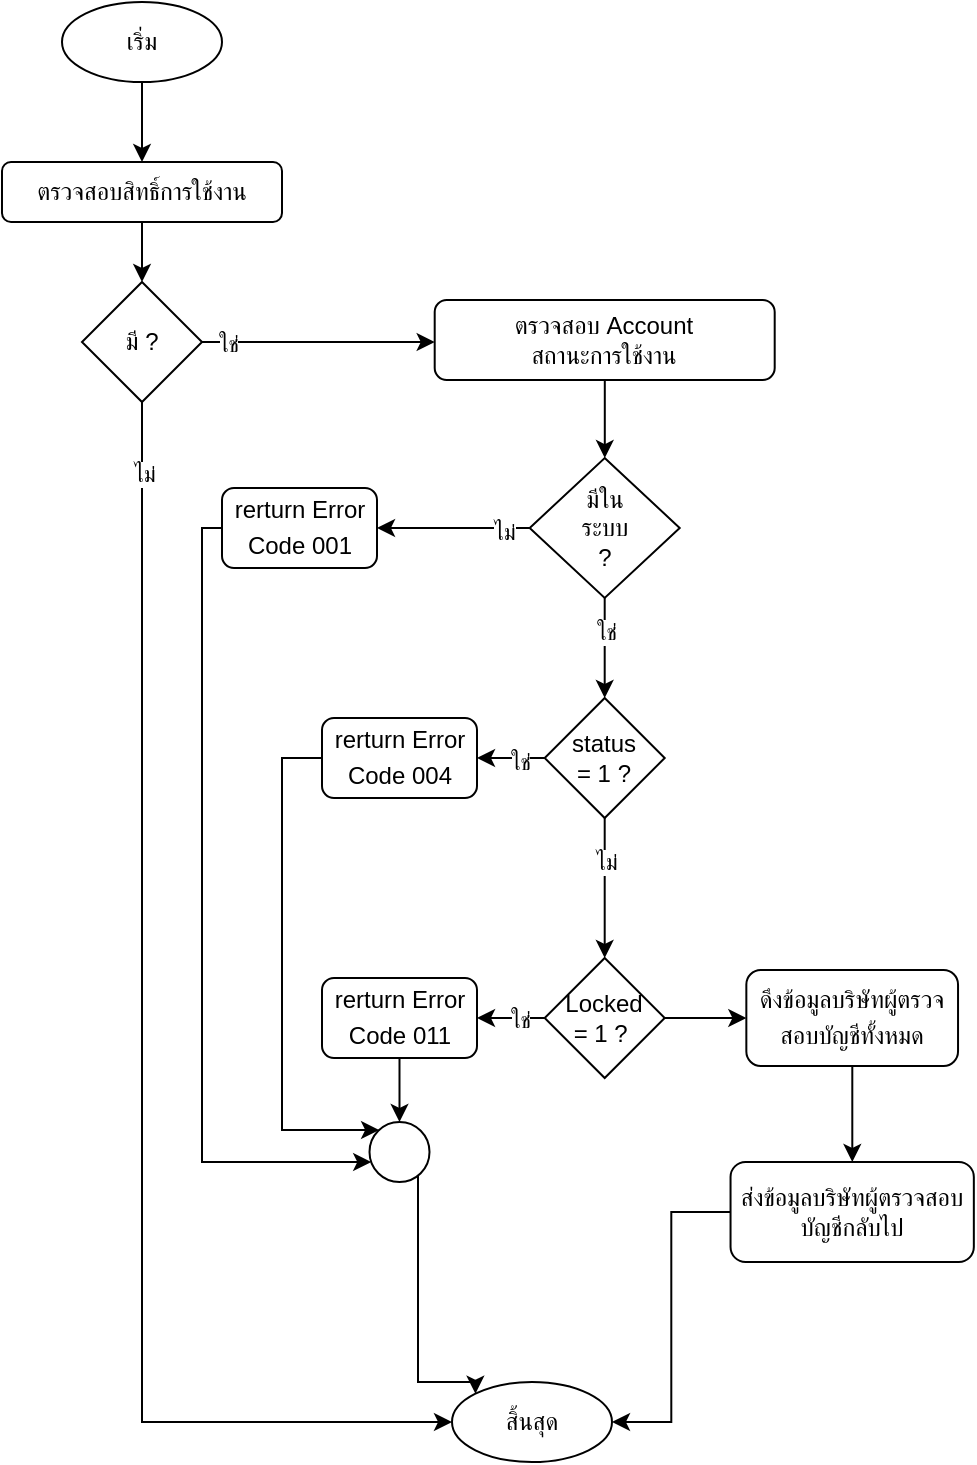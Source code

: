 <mxfile version="21.3.7" type="github" pages="4">
  <diagram name="หน้า-1" id="Kz8PjCfEXZqyRIU9dnhu">
    <mxGraphModel dx="638" dy="337" grid="1" gridSize="10" guides="1" tooltips="1" connect="1" arrows="1" fold="1" page="1" pageScale="1" pageWidth="827" pageHeight="1169" math="0" shadow="0">
      <root>
        <mxCell id="0" />
        <mxCell id="1" parent="0" />
        <mxCell id="5JGTdZed3bRKhOSegWZL-2" value="เริ่ม" style="ellipse;whiteSpace=wrap;html=1;" vertex="1" parent="1">
          <mxGeometry x="212" y="130" width="80" height="40" as="geometry" />
        </mxCell>
        <mxCell id="5JGTdZed3bRKhOSegWZL-3" value="ตรวจสอบสิทธิ์การใช้งาน" style="rounded=1;whiteSpace=wrap;html=1;" vertex="1" parent="1">
          <mxGeometry x="182" y="210" width="140" height="30" as="geometry" />
        </mxCell>
        <mxCell id="5JGTdZed3bRKhOSegWZL-4" value="" style="edgeStyle=orthogonalEdgeStyle;rounded=0;orthogonalLoop=1;jettySize=auto;html=1;" edge="1" parent="1" source="5JGTdZed3bRKhOSegWZL-2" target="5JGTdZed3bRKhOSegWZL-3">
          <mxGeometry relative="1" as="geometry" />
        </mxCell>
        <mxCell id="5JGTdZed3bRKhOSegWZL-5" value="มี ?" style="rhombus;whiteSpace=wrap;html=1;" vertex="1" parent="1">
          <mxGeometry x="222" y="270" width="60" height="60" as="geometry" />
        </mxCell>
        <mxCell id="5JGTdZed3bRKhOSegWZL-6" value="" style="edgeStyle=orthogonalEdgeStyle;rounded=0;orthogonalLoop=1;jettySize=auto;html=1;" edge="1" parent="1" source="5JGTdZed3bRKhOSegWZL-3" target="5JGTdZed3bRKhOSegWZL-5">
          <mxGeometry relative="1" as="geometry" />
        </mxCell>
        <mxCell id="5JGTdZed3bRKhOSegWZL-7" value="สิ้นสุด" style="ellipse;whiteSpace=wrap;html=1;" vertex="1" parent="1">
          <mxGeometry x="407" y="820" width="80" height="40" as="geometry" />
        </mxCell>
        <mxCell id="5JGTdZed3bRKhOSegWZL-8" style="edgeStyle=orthogonalEdgeStyle;rounded=0;orthogonalLoop=1;jettySize=auto;html=1;entryX=0;entryY=0.5;entryDx=0;entryDy=0;" edge="1" parent="1" source="5JGTdZed3bRKhOSegWZL-5" target="5JGTdZed3bRKhOSegWZL-7">
          <mxGeometry relative="1" as="geometry">
            <Array as="points">
              <mxPoint x="252" y="840" />
            </Array>
          </mxGeometry>
        </mxCell>
        <mxCell id="5JGTdZed3bRKhOSegWZL-9" value="ไม่" style="edgeLabel;html=1;align=center;verticalAlign=middle;resizable=0;points=[];" vertex="1" connectable="0" parent="5JGTdZed3bRKhOSegWZL-8">
          <mxGeometry x="-0.892" y="1" relative="1" as="geometry">
            <mxPoint as="offset" />
          </mxGeometry>
        </mxCell>
        <mxCell id="5JGTdZed3bRKhOSegWZL-10" value="ตรวจสอบ Account &lt;br&gt;สถานะการใช้งาน" style="rounded=1;whiteSpace=wrap;html=1;" vertex="1" parent="1">
          <mxGeometry x="398.35" y="279" width="170" height="40" as="geometry" />
        </mxCell>
        <mxCell id="5JGTdZed3bRKhOSegWZL-11" value="" style="edgeStyle=orthogonalEdgeStyle;rounded=0;orthogonalLoop=1;jettySize=auto;html=1;" edge="1" parent="1" source="5JGTdZed3bRKhOSegWZL-5" target="5JGTdZed3bRKhOSegWZL-10">
          <mxGeometry relative="1" as="geometry">
            <Array as="points">
              <mxPoint x="362" y="300" />
              <mxPoint x="362" y="300" />
            </Array>
          </mxGeometry>
        </mxCell>
        <mxCell id="5JGTdZed3bRKhOSegWZL-12" value="ใช่" style="edgeLabel;html=1;align=center;verticalAlign=middle;resizable=0;points=[];" vertex="1" connectable="0" parent="5JGTdZed3bRKhOSegWZL-11">
          <mxGeometry x="-0.78" y="-1" relative="1" as="geometry">
            <mxPoint as="offset" />
          </mxGeometry>
        </mxCell>
        <mxCell id="5JGTdZed3bRKhOSegWZL-13" value="มีใน&lt;br&gt;ระบบ &lt;br&gt;?" style="rhombus;whiteSpace=wrap;html=1;" vertex="1" parent="1">
          <mxGeometry x="445.85" y="358" width="75" height="70" as="geometry" />
        </mxCell>
        <mxCell id="5JGTdZed3bRKhOSegWZL-14" value="" style="edgeStyle=orthogonalEdgeStyle;rounded=0;orthogonalLoop=1;jettySize=auto;html=1;" edge="1" parent="1" source="5JGTdZed3bRKhOSegWZL-10" target="5JGTdZed3bRKhOSegWZL-13">
          <mxGeometry relative="1" as="geometry" />
        </mxCell>
        <mxCell id="5JGTdZed3bRKhOSegWZL-15" value="status&lt;br style=&quot;border-color: var(--border-color);&quot;&gt;= 1 ?" style="rhombus;whiteSpace=wrap;html=1;" vertex="1" parent="1">
          <mxGeometry x="453.35" y="478" width="60" height="60" as="geometry" />
        </mxCell>
        <mxCell id="5JGTdZed3bRKhOSegWZL-16" value="" style="edgeStyle=orthogonalEdgeStyle;rounded=0;orthogonalLoop=1;jettySize=auto;html=1;" edge="1" parent="1" source="5JGTdZed3bRKhOSegWZL-13" target="5JGTdZed3bRKhOSegWZL-15">
          <mxGeometry relative="1" as="geometry" />
        </mxCell>
        <mxCell id="5JGTdZed3bRKhOSegWZL-17" value="ใช่" style="edgeLabel;html=1;align=center;verticalAlign=middle;resizable=0;points=[];" vertex="1" connectable="0" parent="5JGTdZed3bRKhOSegWZL-16">
          <mxGeometry x="-0.325" y="2" relative="1" as="geometry">
            <mxPoint x="-2" as="offset" />
          </mxGeometry>
        </mxCell>
        <mxCell id="5JGTdZed3bRKhOSegWZL-18" value="Locked&lt;br style=&quot;border-color: var(--border-color);&quot;&gt;= 1 ?&amp;nbsp;" style="rhombus;whiteSpace=wrap;html=1;" vertex="1" parent="1">
          <mxGeometry x="453.35" y="608" width="60" height="60" as="geometry" />
        </mxCell>
        <mxCell id="5JGTdZed3bRKhOSegWZL-19" value="" style="edgeStyle=orthogonalEdgeStyle;rounded=0;orthogonalLoop=1;jettySize=auto;html=1;" edge="1" parent="1" source="5JGTdZed3bRKhOSegWZL-15" target="5JGTdZed3bRKhOSegWZL-18">
          <mxGeometry relative="1" as="geometry" />
        </mxCell>
        <mxCell id="5JGTdZed3bRKhOSegWZL-20" value="ไม่" style="edgeLabel;html=1;align=center;verticalAlign=middle;resizable=0;points=[];" vertex="1" connectable="0" parent="5JGTdZed3bRKhOSegWZL-19">
          <mxGeometry x="-0.374" relative="1" as="geometry">
            <mxPoint as="offset" />
          </mxGeometry>
        </mxCell>
        <mxCell id="5JGTdZed3bRKhOSegWZL-21" style="edgeStyle=orthogonalEdgeStyle;rounded=0;orthogonalLoop=1;jettySize=auto;html=1;entryX=0;entryY=0;entryDx=0;entryDy=0;" edge="1" parent="1" source="5JGTdZed3bRKhOSegWZL-22" target="5JGTdZed3bRKhOSegWZL-7">
          <mxGeometry relative="1" as="geometry">
            <Array as="points">
              <mxPoint x="390" y="820" />
              <mxPoint x="419" y="820" />
            </Array>
          </mxGeometry>
        </mxCell>
        <mxCell id="5JGTdZed3bRKhOSegWZL-22" value="" style="ellipse;whiteSpace=wrap;html=1;aspect=fixed;" vertex="1" parent="1">
          <mxGeometry x="365.75" y="690" width="30" height="30" as="geometry" />
        </mxCell>
        <mxCell id="5JGTdZed3bRKhOSegWZL-23" style="edgeStyle=orthogonalEdgeStyle;rounded=0;orthogonalLoop=1;jettySize=auto;html=1;" edge="1" parent="1" source="5JGTdZed3bRKhOSegWZL-24" target="5JGTdZed3bRKhOSegWZL-22">
          <mxGeometry relative="1" as="geometry">
            <Array as="points">
              <mxPoint x="282" y="393" />
              <mxPoint x="282" y="710" />
            </Array>
          </mxGeometry>
        </mxCell>
        <mxCell id="5JGTdZed3bRKhOSegWZL-24" value="rerturn Error Code&amp;nbsp;001&lt;span style=&quot;font-size: medium; text-align: start;&quot;&gt;&lt;/span&gt;" style="rounded=1;whiteSpace=wrap;html=1;" vertex="1" parent="1">
          <mxGeometry x="292" y="373" width="77.5" height="40" as="geometry" />
        </mxCell>
        <mxCell id="5JGTdZed3bRKhOSegWZL-25" style="edgeStyle=orthogonalEdgeStyle;rounded=0;orthogonalLoop=1;jettySize=auto;html=1;" edge="1" parent="1" source="5JGTdZed3bRKhOSegWZL-13" target="5JGTdZed3bRKhOSegWZL-24">
          <mxGeometry relative="1" as="geometry">
            <mxPoint x="382.1" y="498" as="targetPoint" />
          </mxGeometry>
        </mxCell>
        <mxCell id="5JGTdZed3bRKhOSegWZL-26" value="ไม่" style="edgeLabel;html=1;align=center;verticalAlign=middle;resizable=0;points=[];" vertex="1" connectable="0" parent="5JGTdZed3bRKhOSegWZL-25">
          <mxGeometry x="-0.657" y="2" relative="1" as="geometry">
            <mxPoint as="offset" />
          </mxGeometry>
        </mxCell>
        <mxCell id="5JGTdZed3bRKhOSegWZL-27" style="edgeStyle=orthogonalEdgeStyle;rounded=0;orthogonalLoop=1;jettySize=auto;html=1;entryX=0.5;entryY=0;entryDx=0;entryDy=0;" edge="1" parent="1" source="5JGTdZed3bRKhOSegWZL-28" target="5JGTdZed3bRKhOSegWZL-22">
          <mxGeometry relative="1" as="geometry" />
        </mxCell>
        <mxCell id="5JGTdZed3bRKhOSegWZL-28" value="rerturn Error Code&amp;nbsp;011&lt;span style=&quot;font-size: medium; text-align: start;&quot;&gt;&lt;/span&gt;" style="rounded=1;whiteSpace=wrap;html=1;" vertex="1" parent="1">
          <mxGeometry x="342" y="618" width="77.5" height="40" as="geometry" />
        </mxCell>
        <mxCell id="5JGTdZed3bRKhOSegWZL-29" value="" style="edgeStyle=orthogonalEdgeStyle;rounded=0;orthogonalLoop=1;jettySize=auto;html=1;" edge="1" parent="1" source="5JGTdZed3bRKhOSegWZL-18" target="5JGTdZed3bRKhOSegWZL-28">
          <mxGeometry relative="1" as="geometry" />
        </mxCell>
        <mxCell id="5JGTdZed3bRKhOSegWZL-30" value="ใช่" style="edgeLabel;html=1;align=center;verticalAlign=middle;resizable=0;points=[];" vertex="1" connectable="0" parent="5JGTdZed3bRKhOSegWZL-29">
          <mxGeometry x="-0.461" y="1" relative="1" as="geometry">
            <mxPoint as="offset" />
          </mxGeometry>
        </mxCell>
        <mxCell id="5JGTdZed3bRKhOSegWZL-31" style="edgeStyle=orthogonalEdgeStyle;rounded=0;orthogonalLoop=1;jettySize=auto;html=1;" edge="1" parent="1" source="5JGTdZed3bRKhOSegWZL-32" target="5JGTdZed3bRKhOSegWZL-22">
          <mxGeometry relative="1" as="geometry">
            <mxPoint x="382" y="700" as="targetPoint" />
            <Array as="points">
              <mxPoint x="322" y="508" />
              <mxPoint x="322" y="694" />
            </Array>
          </mxGeometry>
        </mxCell>
        <mxCell id="5JGTdZed3bRKhOSegWZL-32" value="rerturn Error Code&amp;nbsp;004&lt;span style=&quot;font-size: medium; text-align: start;&quot;&gt;&lt;/span&gt;" style="rounded=1;whiteSpace=wrap;html=1;" vertex="1" parent="1">
          <mxGeometry x="342" y="488" width="77.5" height="40" as="geometry" />
        </mxCell>
        <mxCell id="5JGTdZed3bRKhOSegWZL-33" value="" style="edgeStyle=orthogonalEdgeStyle;rounded=0;orthogonalLoop=1;jettySize=auto;html=1;" edge="1" parent="1" source="5JGTdZed3bRKhOSegWZL-15" target="5JGTdZed3bRKhOSegWZL-32">
          <mxGeometry relative="1" as="geometry" />
        </mxCell>
        <mxCell id="5JGTdZed3bRKhOSegWZL-34" value="ใช่" style="edgeLabel;html=1;align=center;verticalAlign=middle;resizable=0;points=[];" vertex="1" connectable="0" parent="5JGTdZed3bRKhOSegWZL-33">
          <mxGeometry x="-0.461" y="2" relative="1" as="geometry">
            <mxPoint as="offset" />
          </mxGeometry>
        </mxCell>
        <mxCell id="5JGTdZed3bRKhOSegWZL-35" value="ดึงข้อมูลบริษัทผู้ตรวจสอบบัญชีทั้งหมด&lt;span style=&quot;font-size: medium; text-align: start;&quot;&gt;&lt;/span&gt;" style="rounded=1;whiteSpace=wrap;html=1;" vertex="1" parent="1">
          <mxGeometry x="554.17" y="614" width="105.85" height="48" as="geometry" />
        </mxCell>
        <mxCell id="5JGTdZed3bRKhOSegWZL-36" value="" style="edgeStyle=orthogonalEdgeStyle;rounded=0;orthogonalLoop=1;jettySize=auto;html=1;" edge="1" parent="1" source="5JGTdZed3bRKhOSegWZL-18" target="5JGTdZed3bRKhOSegWZL-35">
          <mxGeometry relative="1" as="geometry" />
        </mxCell>
        <mxCell id="5JGTdZed3bRKhOSegWZL-37" style="edgeStyle=orthogonalEdgeStyle;rounded=0;orthogonalLoop=1;jettySize=auto;html=1;entryX=1;entryY=0.5;entryDx=0;entryDy=0;" edge="1" parent="1" source="5JGTdZed3bRKhOSegWZL-38" target="5JGTdZed3bRKhOSegWZL-7">
          <mxGeometry relative="1" as="geometry" />
        </mxCell>
        <mxCell id="5JGTdZed3bRKhOSegWZL-38" value="ส่งข้อมูลบริษัทผู้ตรวจสอบบัญชีกลับไป" style="rounded=1;whiteSpace=wrap;html=1;" vertex="1" parent="1">
          <mxGeometry x="546.27" y="710" width="121.65" height="50" as="geometry" />
        </mxCell>
        <mxCell id="5JGTdZed3bRKhOSegWZL-39" value="" style="edgeStyle=orthogonalEdgeStyle;rounded=0;orthogonalLoop=1;jettySize=auto;html=1;" edge="1" parent="1" source="5JGTdZed3bRKhOSegWZL-35" target="5JGTdZed3bRKhOSegWZL-38">
          <mxGeometry relative="1" as="geometry" />
        </mxCell>
      </root>
    </mxGraphModel>
  </diagram>
  <diagram id="vzQ4V0y2oSh7vBgiHig2" name="หน้า-2">
    <mxGraphModel dx="1914" dy="1011" grid="1" gridSize="10" guides="1" tooltips="1" connect="1" arrows="1" fold="1" page="1" pageScale="1" pageWidth="827" pageHeight="1169" math="0" shadow="0">
      <root>
        <mxCell id="0" />
        <mxCell id="1" parent="0" />
        <mxCell id="NxATDNA0CrrNzw4P3sYw-1" value="" style="group" vertex="1" connectable="0" parent="1">
          <mxGeometry x="60" y="110" width="707.5" height="730" as="geometry" />
        </mxCell>
        <mxCell id="NxATDNA0CrrNzw4P3sYw-2" value="เริ่ม" style="ellipse;whiteSpace=wrap;html=1;" vertex="1" parent="NxATDNA0CrrNzw4P3sYw-1">
          <mxGeometry x="30" width="80" height="40" as="geometry" />
        </mxCell>
        <mxCell id="NxATDNA0CrrNzw4P3sYw-3" value="ตรวจสอบสิทธิ์การใช้งาน" style="rounded=1;whiteSpace=wrap;html=1;" vertex="1" parent="NxATDNA0CrrNzw4P3sYw-1">
          <mxGeometry y="80" width="140" height="30" as="geometry" />
        </mxCell>
        <mxCell id="NxATDNA0CrrNzw4P3sYw-4" value="" style="edgeStyle=orthogonalEdgeStyle;rounded=0;orthogonalLoop=1;jettySize=auto;html=1;" edge="1" parent="NxATDNA0CrrNzw4P3sYw-1" source="NxATDNA0CrrNzw4P3sYw-2" target="NxATDNA0CrrNzw4P3sYw-3">
          <mxGeometry relative="1" as="geometry" />
        </mxCell>
        <mxCell id="NxATDNA0CrrNzw4P3sYw-5" value="มี ?" style="rhombus;whiteSpace=wrap;html=1;" vertex="1" parent="NxATDNA0CrrNzw4P3sYw-1">
          <mxGeometry x="40" y="140" width="60" height="60" as="geometry" />
        </mxCell>
        <mxCell id="NxATDNA0CrrNzw4P3sYw-6" value="" style="edgeStyle=orthogonalEdgeStyle;rounded=0;orthogonalLoop=1;jettySize=auto;html=1;" edge="1" parent="NxATDNA0CrrNzw4P3sYw-1" source="NxATDNA0CrrNzw4P3sYw-3" target="NxATDNA0CrrNzw4P3sYw-5">
          <mxGeometry relative="1" as="geometry" />
        </mxCell>
        <mxCell id="NxATDNA0CrrNzw4P3sYw-7" value="สิ้นสุด" style="ellipse;whiteSpace=wrap;html=1;" vertex="1" parent="NxATDNA0CrrNzw4P3sYw-1">
          <mxGeometry x="225" y="690" width="80" height="40" as="geometry" />
        </mxCell>
        <mxCell id="NxATDNA0CrrNzw4P3sYw-8" style="edgeStyle=orthogonalEdgeStyle;rounded=0;orthogonalLoop=1;jettySize=auto;html=1;entryX=0;entryY=0.5;entryDx=0;entryDy=0;" edge="1" parent="NxATDNA0CrrNzw4P3sYw-1" source="NxATDNA0CrrNzw4P3sYw-5" target="NxATDNA0CrrNzw4P3sYw-7">
          <mxGeometry relative="1" as="geometry">
            <Array as="points">
              <mxPoint x="70" y="710" />
            </Array>
          </mxGeometry>
        </mxCell>
        <mxCell id="NxATDNA0CrrNzw4P3sYw-9" value="ไม่" style="edgeLabel;html=1;align=center;verticalAlign=middle;resizable=0;points=[];" vertex="1" connectable="0" parent="NxATDNA0CrrNzw4P3sYw-8">
          <mxGeometry x="-0.892" y="1" relative="1" as="geometry">
            <mxPoint as="offset" />
          </mxGeometry>
        </mxCell>
        <mxCell id="NxATDNA0CrrNzw4P3sYw-10" value="ตรวจสอบ Account &lt;br&gt;สถานะการใช้งาน" style="rounded=1;whiteSpace=wrap;html=1;" vertex="1" parent="NxATDNA0CrrNzw4P3sYw-1">
          <mxGeometry x="216.35" y="149" width="170" height="40" as="geometry" />
        </mxCell>
        <mxCell id="NxATDNA0CrrNzw4P3sYw-11" value="" style="edgeStyle=orthogonalEdgeStyle;rounded=0;orthogonalLoop=1;jettySize=auto;html=1;" edge="1" parent="NxATDNA0CrrNzw4P3sYw-1" source="NxATDNA0CrrNzw4P3sYw-5" target="NxATDNA0CrrNzw4P3sYw-10">
          <mxGeometry relative="1" as="geometry">
            <Array as="points">
              <mxPoint x="180" y="170" />
              <mxPoint x="180" y="170" />
            </Array>
          </mxGeometry>
        </mxCell>
        <mxCell id="NxATDNA0CrrNzw4P3sYw-12" value="ใช่" style="edgeLabel;html=1;align=center;verticalAlign=middle;resizable=0;points=[];" vertex="1" connectable="0" parent="NxATDNA0CrrNzw4P3sYw-11">
          <mxGeometry x="-0.78" y="-1" relative="1" as="geometry">
            <mxPoint as="offset" />
          </mxGeometry>
        </mxCell>
        <mxCell id="NxATDNA0CrrNzw4P3sYw-13" value="มีใน&lt;br&gt;ระบบ &lt;br&gt;?" style="rhombus;whiteSpace=wrap;html=1;" vertex="1" parent="NxATDNA0CrrNzw4P3sYw-1">
          <mxGeometry x="263.85" y="228" width="75" height="70" as="geometry" />
        </mxCell>
        <mxCell id="NxATDNA0CrrNzw4P3sYw-14" value="" style="edgeStyle=orthogonalEdgeStyle;rounded=0;orthogonalLoop=1;jettySize=auto;html=1;" edge="1" parent="NxATDNA0CrrNzw4P3sYw-1" source="NxATDNA0CrrNzw4P3sYw-10" target="NxATDNA0CrrNzw4P3sYw-13">
          <mxGeometry relative="1" as="geometry" />
        </mxCell>
        <mxCell id="NxATDNA0CrrNzw4P3sYw-15" value="status&lt;br style=&quot;border-color: var(--border-color);&quot;&gt;= 1 ?" style="rhombus;whiteSpace=wrap;html=1;" vertex="1" parent="NxATDNA0CrrNzw4P3sYw-1">
          <mxGeometry x="271.35" y="348" width="60" height="60" as="geometry" />
        </mxCell>
        <mxCell id="NxATDNA0CrrNzw4P3sYw-16" value="" style="edgeStyle=orthogonalEdgeStyle;rounded=0;orthogonalLoop=1;jettySize=auto;html=1;" edge="1" parent="NxATDNA0CrrNzw4P3sYw-1" source="NxATDNA0CrrNzw4P3sYw-13" target="NxATDNA0CrrNzw4P3sYw-15">
          <mxGeometry relative="1" as="geometry" />
        </mxCell>
        <mxCell id="NxATDNA0CrrNzw4P3sYw-17" value="ใช่" style="edgeLabel;html=1;align=center;verticalAlign=middle;resizable=0;points=[];" vertex="1" connectable="0" parent="NxATDNA0CrrNzw4P3sYw-16">
          <mxGeometry x="-0.325" y="2" relative="1" as="geometry">
            <mxPoint x="-2" as="offset" />
          </mxGeometry>
        </mxCell>
        <mxCell id="NxATDNA0CrrNzw4P3sYw-18" value="Locked&lt;br style=&quot;border-color: var(--border-color);&quot;&gt;= 1 ?&amp;nbsp;" style="rhombus;whiteSpace=wrap;html=1;" vertex="1" parent="NxATDNA0CrrNzw4P3sYw-1">
          <mxGeometry x="271.35" y="478" width="60" height="60" as="geometry" />
        </mxCell>
        <mxCell id="NxATDNA0CrrNzw4P3sYw-19" value="" style="edgeStyle=orthogonalEdgeStyle;rounded=0;orthogonalLoop=1;jettySize=auto;html=1;" edge="1" parent="NxATDNA0CrrNzw4P3sYw-1" source="NxATDNA0CrrNzw4P3sYw-15" target="NxATDNA0CrrNzw4P3sYw-18">
          <mxGeometry relative="1" as="geometry" />
        </mxCell>
        <mxCell id="NxATDNA0CrrNzw4P3sYw-20" value="ไม่" style="edgeLabel;html=1;align=center;verticalAlign=middle;resizable=0;points=[];" vertex="1" connectable="0" parent="NxATDNA0CrrNzw4P3sYw-19">
          <mxGeometry x="-0.374" relative="1" as="geometry">
            <mxPoint as="offset" />
          </mxGeometry>
        </mxCell>
        <mxCell id="NxATDNA0CrrNzw4P3sYw-21" style="edgeStyle=orthogonalEdgeStyle;rounded=0;orthogonalLoop=1;jettySize=auto;html=1;entryX=0;entryY=0;entryDx=0;entryDy=0;" edge="1" parent="NxATDNA0CrrNzw4P3sYw-1" source="NxATDNA0CrrNzw4P3sYw-22" target="NxATDNA0CrrNzw4P3sYw-7">
          <mxGeometry relative="1" as="geometry">
            <Array as="points">
              <mxPoint x="208" y="690" />
              <mxPoint x="237" y="690" />
            </Array>
          </mxGeometry>
        </mxCell>
        <mxCell id="NxATDNA0CrrNzw4P3sYw-22" value="" style="ellipse;whiteSpace=wrap;html=1;aspect=fixed;" vertex="1" parent="NxATDNA0CrrNzw4P3sYw-1">
          <mxGeometry x="183.75" y="560" width="30" height="30" as="geometry" />
        </mxCell>
        <mxCell id="NxATDNA0CrrNzw4P3sYw-23" style="edgeStyle=orthogonalEdgeStyle;rounded=0;orthogonalLoop=1;jettySize=auto;html=1;" edge="1" parent="NxATDNA0CrrNzw4P3sYw-1" source="NxATDNA0CrrNzw4P3sYw-24" target="NxATDNA0CrrNzw4P3sYw-22">
          <mxGeometry relative="1" as="geometry">
            <Array as="points">
              <mxPoint x="100" y="263" />
              <mxPoint x="100" y="580" />
            </Array>
          </mxGeometry>
        </mxCell>
        <mxCell id="NxATDNA0CrrNzw4P3sYw-24" value="rerturn Error Code&amp;nbsp;001&lt;span style=&quot;font-size: medium; text-align: start;&quot;&gt;&lt;/span&gt;" style="rounded=1;whiteSpace=wrap;html=1;" vertex="1" parent="NxATDNA0CrrNzw4P3sYw-1">
          <mxGeometry x="110" y="243" width="77.5" height="40" as="geometry" />
        </mxCell>
        <mxCell id="NxATDNA0CrrNzw4P3sYw-25" style="edgeStyle=orthogonalEdgeStyle;rounded=0;orthogonalLoop=1;jettySize=auto;html=1;" edge="1" parent="NxATDNA0CrrNzw4P3sYw-1" source="NxATDNA0CrrNzw4P3sYw-13" target="NxATDNA0CrrNzw4P3sYw-24">
          <mxGeometry relative="1" as="geometry">
            <mxPoint x="200.1" y="368" as="targetPoint" />
          </mxGeometry>
        </mxCell>
        <mxCell id="NxATDNA0CrrNzw4P3sYw-26" value="ไม่" style="edgeLabel;html=1;align=center;verticalAlign=middle;resizable=0;points=[];" vertex="1" connectable="0" parent="NxATDNA0CrrNzw4P3sYw-25">
          <mxGeometry x="-0.657" y="2" relative="1" as="geometry">
            <mxPoint as="offset" />
          </mxGeometry>
        </mxCell>
        <mxCell id="NxATDNA0CrrNzw4P3sYw-27" style="edgeStyle=orthogonalEdgeStyle;rounded=0;orthogonalLoop=1;jettySize=auto;html=1;entryX=0.5;entryY=0;entryDx=0;entryDy=0;" edge="1" parent="NxATDNA0CrrNzw4P3sYw-1" source="NxATDNA0CrrNzw4P3sYw-28" target="NxATDNA0CrrNzw4P3sYw-22">
          <mxGeometry relative="1" as="geometry" />
        </mxCell>
        <mxCell id="NxATDNA0CrrNzw4P3sYw-28" value="rerturn Error Code&amp;nbsp;011&lt;span style=&quot;font-size: medium; text-align: start;&quot;&gt;&lt;/span&gt;" style="rounded=1;whiteSpace=wrap;html=1;" vertex="1" parent="NxATDNA0CrrNzw4P3sYw-1">
          <mxGeometry x="160" y="488" width="77.5" height="40" as="geometry" />
        </mxCell>
        <mxCell id="NxATDNA0CrrNzw4P3sYw-29" value="" style="edgeStyle=orthogonalEdgeStyle;rounded=0;orthogonalLoop=1;jettySize=auto;html=1;" edge="1" parent="NxATDNA0CrrNzw4P3sYw-1" source="NxATDNA0CrrNzw4P3sYw-18" target="NxATDNA0CrrNzw4P3sYw-28">
          <mxGeometry relative="1" as="geometry" />
        </mxCell>
        <mxCell id="NxATDNA0CrrNzw4P3sYw-30" value="ใช่" style="edgeLabel;html=1;align=center;verticalAlign=middle;resizable=0;points=[];" vertex="1" connectable="0" parent="NxATDNA0CrrNzw4P3sYw-29">
          <mxGeometry x="-0.461" y="1" relative="1" as="geometry">
            <mxPoint as="offset" />
          </mxGeometry>
        </mxCell>
        <mxCell id="NxATDNA0CrrNzw4P3sYw-31" style="edgeStyle=orthogonalEdgeStyle;rounded=0;orthogonalLoop=1;jettySize=auto;html=1;" edge="1" parent="NxATDNA0CrrNzw4P3sYw-1" source="NxATDNA0CrrNzw4P3sYw-32" target="NxATDNA0CrrNzw4P3sYw-22">
          <mxGeometry relative="1" as="geometry">
            <mxPoint x="200" y="570" as="targetPoint" />
            <Array as="points">
              <mxPoint x="140" y="378" />
              <mxPoint x="140" y="564" />
            </Array>
          </mxGeometry>
        </mxCell>
        <mxCell id="NxATDNA0CrrNzw4P3sYw-32" value="rerturn Error Code&amp;nbsp;004&lt;span style=&quot;font-size: medium; text-align: start;&quot;&gt;&lt;/span&gt;" style="rounded=1;whiteSpace=wrap;html=1;" vertex="1" parent="NxATDNA0CrrNzw4P3sYw-1">
          <mxGeometry x="160" y="358" width="77.5" height="40" as="geometry" />
        </mxCell>
        <mxCell id="NxATDNA0CrrNzw4P3sYw-33" value="" style="edgeStyle=orthogonalEdgeStyle;rounded=0;orthogonalLoop=1;jettySize=auto;html=1;" edge="1" parent="NxATDNA0CrrNzw4P3sYw-1" source="NxATDNA0CrrNzw4P3sYw-15" target="NxATDNA0CrrNzw4P3sYw-32">
          <mxGeometry relative="1" as="geometry" />
        </mxCell>
        <mxCell id="NxATDNA0CrrNzw4P3sYw-34" value="ใช่" style="edgeLabel;html=1;align=center;verticalAlign=middle;resizable=0;points=[];" vertex="1" connectable="0" parent="NxATDNA0CrrNzw4P3sYw-33">
          <mxGeometry x="-0.461" y="2" relative="1" as="geometry">
            <mxPoint as="offset" />
          </mxGeometry>
        </mxCell>
        <mxCell id="NxATDNA0CrrNzw4P3sYw-35" value="ดึงข้อมูลประเทศด้วย&lt;br&gt;รหัสอ้างอิงที่ได้รับ&lt;span style=&quot;font-size: medium; text-align: start;&quot;&gt;&lt;/span&gt;" style="rounded=1;whiteSpace=wrap;html=1;" vertex="1" parent="NxATDNA0CrrNzw4P3sYw-1">
          <mxGeometry x="363" y="477" width="123.65" height="62" as="geometry" />
        </mxCell>
        <mxCell id="NxATDNA0CrrNzw4P3sYw-36" value="" style="edgeStyle=orthogonalEdgeStyle;rounded=0;orthogonalLoop=1;jettySize=auto;html=1;" edge="1" parent="NxATDNA0CrrNzw4P3sYw-1" source="NxATDNA0CrrNzw4P3sYw-18" target="NxATDNA0CrrNzw4P3sYw-35">
          <mxGeometry relative="1" as="geometry" />
        </mxCell>
        <mxCell id="NxATDNA0CrrNzw4P3sYw-37" value="ส่งข้อมูลประเทศกลับไป" style="rounded=1;whiteSpace=wrap;html=1;" vertex="1" parent="NxATDNA0CrrNzw4P3sYw-1">
          <mxGeometry x="386.35" y="630" width="77.5" height="40" as="geometry" />
        </mxCell>
        <mxCell id="NxATDNA0CrrNzw4P3sYw-38" style="edgeStyle=orthogonalEdgeStyle;rounded=0;orthogonalLoop=1;jettySize=auto;html=1;entryX=1;entryY=0.5;entryDx=0;entryDy=0;" edge="1" parent="NxATDNA0CrrNzw4P3sYw-1" source="NxATDNA0CrrNzw4P3sYw-40" target="NxATDNA0CrrNzw4P3sYw-37">
          <mxGeometry relative="1" as="geometry">
            <Array as="points">
              <mxPoint x="560" y="650" />
            </Array>
          </mxGeometry>
        </mxCell>
        <mxCell id="NxATDNA0CrrNzw4P3sYw-39" value="ใช่" style="edgeLabel;html=1;align=center;verticalAlign=middle;resizable=0;points=[];" vertex="1" connectable="0" parent="NxATDNA0CrrNzw4P3sYw-38">
          <mxGeometry x="-0.797" y="2" relative="1" as="geometry">
            <mxPoint as="offset" />
          </mxGeometry>
        </mxCell>
        <mxCell id="NxATDNA0CrrNzw4P3sYw-40" value="มี ?" style="rhombus;whiteSpace=wrap;html=1;" vertex="1" parent="NxATDNA0CrrNzw4P3sYw-1">
          <mxGeometry x="530" y="545" width="60" height="60" as="geometry" />
        </mxCell>
        <mxCell id="NxATDNA0CrrNzw4P3sYw-41" value="" style="edgeStyle=orthogonalEdgeStyle;rounded=0;orthogonalLoop=1;jettySize=auto;html=1;" edge="1" parent="NxATDNA0CrrNzw4P3sYw-1" source="NxATDNA0CrrNzw4P3sYw-35" target="NxATDNA0CrrNzw4P3sYw-40">
          <mxGeometry relative="1" as="geometry" />
        </mxCell>
        <mxCell id="NxATDNA0CrrNzw4P3sYw-42" value="rerturn Error Code&amp;nbsp;016&lt;span style=&quot;font-size: medium; text-align: start;&quot;&gt;&lt;/span&gt;" style="rounded=1;whiteSpace=wrap;html=1;" vertex="1" parent="NxATDNA0CrrNzw4P3sYw-1">
          <mxGeometry x="630" y="555" width="77.5" height="40" as="geometry" />
        </mxCell>
        <mxCell id="NxATDNA0CrrNzw4P3sYw-43" value="" style="edgeStyle=orthogonalEdgeStyle;rounded=0;orthogonalLoop=1;jettySize=auto;html=1;" edge="1" parent="NxATDNA0CrrNzw4P3sYw-1" source="NxATDNA0CrrNzw4P3sYw-40" target="NxATDNA0CrrNzw4P3sYw-42">
          <mxGeometry relative="1" as="geometry" />
        </mxCell>
        <mxCell id="NxATDNA0CrrNzw4P3sYw-44" value="ไม่" style="edgeLabel;html=1;align=center;verticalAlign=middle;resizable=0;points=[];" vertex="1" connectable="0" parent="NxATDNA0CrrNzw4P3sYw-43">
          <mxGeometry x="-0.164" relative="1" as="geometry">
            <mxPoint as="offset" />
          </mxGeometry>
        </mxCell>
        <mxCell id="NxATDNA0CrrNzw4P3sYw-45" style="edgeStyle=orthogonalEdgeStyle;rounded=0;orthogonalLoop=1;jettySize=auto;html=1;" edge="1" parent="NxATDNA0CrrNzw4P3sYw-1" source="NxATDNA0CrrNzw4P3sYw-46" target="NxATDNA0CrrNzw4P3sYw-7">
          <mxGeometry relative="1" as="geometry" />
        </mxCell>
        <mxCell id="NxATDNA0CrrNzw4P3sYw-46" value="" style="ellipse;whiteSpace=wrap;html=1;aspect=fixed;" vertex="1" parent="NxATDNA0CrrNzw4P3sYw-1">
          <mxGeometry x="346" y="695" width="30" height="30" as="geometry" />
        </mxCell>
        <mxCell id="NxATDNA0CrrNzw4P3sYw-47" style="edgeStyle=orthogonalEdgeStyle;rounded=0;orthogonalLoop=1;jettySize=auto;html=1;" edge="1" parent="NxATDNA0CrrNzw4P3sYw-1" source="NxATDNA0CrrNzw4P3sYw-37" target="NxATDNA0CrrNzw4P3sYw-46">
          <mxGeometry relative="1" as="geometry" />
        </mxCell>
        <mxCell id="NxATDNA0CrrNzw4P3sYw-48" style="edgeStyle=orthogonalEdgeStyle;rounded=0;orthogonalLoop=1;jettySize=auto;html=1;entryX=1;entryY=0.5;entryDx=0;entryDy=0;" edge="1" parent="NxATDNA0CrrNzw4P3sYw-1" source="NxATDNA0CrrNzw4P3sYw-42" target="NxATDNA0CrrNzw4P3sYw-46">
          <mxGeometry relative="1" as="geometry">
            <mxPoint x="660" y="710" as="targetPoint" />
            <Array as="points">
              <mxPoint x="669" y="710" />
            </Array>
          </mxGeometry>
        </mxCell>
      </root>
    </mxGraphModel>
  </diagram>
  <diagram id="6a9K0mdrot_wVBFH4KcZ" name="หน้า-3">
    <mxGraphModel dx="1914" dy="1011" grid="1" gridSize="10" guides="1" tooltips="1" connect="1" arrows="1" fold="1" page="1" pageScale="1" pageWidth="827" pageHeight="1169" math="0" shadow="0">
      <root>
        <mxCell id="0" />
        <mxCell id="1" parent="0" />
        <mxCell id="QqwJ9RMor9vU-qUxJGw9-1" value="" style="group" vertex="1" connectable="0" parent="1">
          <mxGeometry x="65" y="100" width="697.5" height="730" as="geometry" />
        </mxCell>
        <mxCell id="QqwJ9RMor9vU-qUxJGw9-2" value="เริ่ม" style="ellipse;whiteSpace=wrap;html=1;" vertex="1" parent="QqwJ9RMor9vU-qUxJGw9-1">
          <mxGeometry x="30" width="80" height="40" as="geometry" />
        </mxCell>
        <mxCell id="QqwJ9RMor9vU-qUxJGw9-3" value="ตรวจสอบสิทธิ์การใช้งาน" style="rounded=1;whiteSpace=wrap;html=1;" vertex="1" parent="QqwJ9RMor9vU-qUxJGw9-1">
          <mxGeometry y="80" width="140" height="30" as="geometry" />
        </mxCell>
        <mxCell id="QqwJ9RMor9vU-qUxJGw9-4" value="" style="edgeStyle=orthogonalEdgeStyle;rounded=0;orthogonalLoop=1;jettySize=auto;html=1;" edge="1" parent="QqwJ9RMor9vU-qUxJGw9-1" source="QqwJ9RMor9vU-qUxJGw9-2" target="QqwJ9RMor9vU-qUxJGw9-3">
          <mxGeometry relative="1" as="geometry" />
        </mxCell>
        <mxCell id="QqwJ9RMor9vU-qUxJGw9-5" value="มี ?" style="rhombus;whiteSpace=wrap;html=1;" vertex="1" parent="QqwJ9RMor9vU-qUxJGw9-1">
          <mxGeometry x="40" y="140" width="60" height="60" as="geometry" />
        </mxCell>
        <mxCell id="QqwJ9RMor9vU-qUxJGw9-6" value="" style="edgeStyle=orthogonalEdgeStyle;rounded=0;orthogonalLoop=1;jettySize=auto;html=1;" edge="1" parent="QqwJ9RMor9vU-qUxJGw9-1" source="QqwJ9RMor9vU-qUxJGw9-3" target="QqwJ9RMor9vU-qUxJGw9-5">
          <mxGeometry relative="1" as="geometry" />
        </mxCell>
        <mxCell id="QqwJ9RMor9vU-qUxJGw9-7" value="สิ้นสุด" style="ellipse;whiteSpace=wrap;html=1;" vertex="1" parent="QqwJ9RMor9vU-qUxJGw9-1">
          <mxGeometry x="225" y="690" width="80" height="40" as="geometry" />
        </mxCell>
        <mxCell id="QqwJ9RMor9vU-qUxJGw9-8" style="edgeStyle=orthogonalEdgeStyle;rounded=0;orthogonalLoop=1;jettySize=auto;html=1;entryX=0;entryY=0.5;entryDx=0;entryDy=0;" edge="1" parent="QqwJ9RMor9vU-qUxJGw9-1" source="QqwJ9RMor9vU-qUxJGw9-5" target="QqwJ9RMor9vU-qUxJGw9-7">
          <mxGeometry relative="1" as="geometry">
            <Array as="points">
              <mxPoint x="70" y="710" />
            </Array>
          </mxGeometry>
        </mxCell>
        <mxCell id="QqwJ9RMor9vU-qUxJGw9-9" value="ไม่" style="edgeLabel;html=1;align=center;verticalAlign=middle;resizable=0;points=[];" vertex="1" connectable="0" parent="QqwJ9RMor9vU-qUxJGw9-8">
          <mxGeometry x="-0.892" y="1" relative="1" as="geometry">
            <mxPoint as="offset" />
          </mxGeometry>
        </mxCell>
        <mxCell id="QqwJ9RMor9vU-qUxJGw9-10" value="ตรวจสอบ Account &lt;br&gt;สถานะการใช้งาน" style="rounded=1;whiteSpace=wrap;html=1;" vertex="1" parent="QqwJ9RMor9vU-qUxJGw9-1">
          <mxGeometry x="276.0" y="150" width="170" height="40" as="geometry" />
        </mxCell>
        <mxCell id="QqwJ9RMor9vU-qUxJGw9-11" value="" style="edgeStyle=orthogonalEdgeStyle;rounded=0;orthogonalLoop=1;jettySize=auto;html=1;" edge="1" parent="QqwJ9RMor9vU-qUxJGw9-1" source="QqwJ9RMor9vU-qUxJGw9-5" target="QqwJ9RMor9vU-qUxJGw9-10">
          <mxGeometry relative="1" as="geometry">
            <Array as="points">
              <mxPoint x="180" y="170" />
              <mxPoint x="180" y="170" />
            </Array>
          </mxGeometry>
        </mxCell>
        <mxCell id="QqwJ9RMor9vU-qUxJGw9-12" value="ใช่" style="edgeLabel;html=1;align=center;verticalAlign=middle;resizable=0;points=[];" vertex="1" connectable="0" parent="QqwJ9RMor9vU-qUxJGw9-11">
          <mxGeometry x="-0.78" y="-1" relative="1" as="geometry">
            <mxPoint as="offset" />
          </mxGeometry>
        </mxCell>
        <mxCell id="QqwJ9RMor9vU-qUxJGw9-13" value="" style="edgeStyle=orthogonalEdgeStyle;rounded=0;orthogonalLoop=1;jettySize=auto;html=1;" edge="1" parent="QqwJ9RMor9vU-qUxJGw9-1" source="QqwJ9RMor9vU-qUxJGw9-10" target="QqwJ9RMor9vU-qUxJGw9-30">
          <mxGeometry relative="1" as="geometry" />
        </mxCell>
        <mxCell id="QqwJ9RMor9vU-qUxJGw9-14" style="edgeStyle=orthogonalEdgeStyle;rounded=0;orthogonalLoop=1;jettySize=auto;html=1;entryX=0;entryY=0;entryDx=0;entryDy=0;" edge="1" parent="QqwJ9RMor9vU-qUxJGw9-1" target="QqwJ9RMor9vU-qUxJGw9-7">
          <mxGeometry relative="1" as="geometry">
            <Array as="points">
              <mxPoint x="208" y="690" />
              <mxPoint x="237" y="690" />
            </Array>
            <mxPoint x="160" y="680" as="sourcePoint" />
          </mxGeometry>
        </mxCell>
        <mxCell id="QqwJ9RMor9vU-qUxJGw9-15" value="" style="ellipse;whiteSpace=wrap;html=1;aspect=fixed;" vertex="1" parent="QqwJ9RMor9vU-qUxJGw9-1">
          <mxGeometry x="137.5" y="660" width="30" height="30" as="geometry" />
        </mxCell>
        <mxCell id="QqwJ9RMor9vU-qUxJGw9-16" value="มี ?" style="rhombus;whiteSpace=wrap;html=1;" vertex="1" parent="QqwJ9RMor9vU-qUxJGw9-1">
          <mxGeometry x="530" y="545" width="60" height="60" as="geometry" />
        </mxCell>
        <mxCell id="QqwJ9RMor9vU-qUxJGw9-17" value="rerturn Error Code&amp;nbsp;017&lt;span style=&quot;font-size: medium; text-align: start;&quot;&gt;&lt;/span&gt;" style="rounded=1;whiteSpace=wrap;html=1;" vertex="1" parent="QqwJ9RMor9vU-qUxJGw9-1">
          <mxGeometry x="321.45" y="625" width="77.5" height="40" as="geometry" />
        </mxCell>
        <mxCell id="QqwJ9RMor9vU-qUxJGw9-18" style="edgeStyle=orthogonalEdgeStyle;rounded=0;orthogonalLoop=1;jettySize=auto;html=1;" edge="1" parent="QqwJ9RMor9vU-qUxJGw9-1" source="QqwJ9RMor9vU-qUxJGw9-19" target="QqwJ9RMor9vU-qUxJGw9-7">
          <mxGeometry relative="1" as="geometry" />
        </mxCell>
        <mxCell id="QqwJ9RMor9vU-qUxJGw9-19" value="" style="ellipse;whiteSpace=wrap;html=1;aspect=fixed;" vertex="1" parent="QqwJ9RMor9vU-qUxJGw9-1">
          <mxGeometry x="346" y="695" width="30" height="30" as="geometry" />
        </mxCell>
        <mxCell id="QqwJ9RMor9vU-qUxJGw9-20" style="edgeStyle=orthogonalEdgeStyle;rounded=0;orthogonalLoop=1;jettySize=auto;html=1;" edge="1" parent="QqwJ9RMor9vU-qUxJGw9-1" source="QqwJ9RMor9vU-qUxJGw9-17" target="QqwJ9RMor9vU-qUxJGw9-19">
          <mxGeometry relative="1" as="geometry" />
        </mxCell>
        <mxCell id="QqwJ9RMor9vU-qUxJGw9-21" value="สร้างข้อมูลประเทศ&lt;span style=&quot;font-size: medium; text-align: start;&quot;&gt;&lt;/span&gt;" style="rounded=1;whiteSpace=wrap;html=1;" vertex="1" parent="QqwJ9RMor9vU-qUxJGw9-1">
          <mxGeometry x="620" y="555" width="77.5" height="40" as="geometry" />
        </mxCell>
        <mxCell id="QqwJ9RMor9vU-qUxJGw9-22" style="edgeStyle=orthogonalEdgeStyle;rounded=0;orthogonalLoop=1;jettySize=auto;html=1;" edge="1" parent="QqwJ9RMor9vU-qUxJGw9-1" source="QqwJ9RMor9vU-qUxJGw9-16" target="QqwJ9RMor9vU-qUxJGw9-21">
          <mxGeometry relative="1" as="geometry">
            <Array as="points" />
            <mxPoint x="560" y="660" as="targetPoint" />
          </mxGeometry>
        </mxCell>
        <mxCell id="QqwJ9RMor9vU-qUxJGw9-23" value="ไม่" style="edgeLabel;html=1;align=center;verticalAlign=middle;resizable=0;points=[];" vertex="1" connectable="0" parent="QqwJ9RMor9vU-qUxJGw9-22">
          <mxGeometry x="-0.797" y="2" relative="1" as="geometry">
            <mxPoint as="offset" />
          </mxGeometry>
        </mxCell>
        <mxCell id="QqwJ9RMor9vU-qUxJGw9-24" value="สร้างข้อมูล ActivityLog&lt;span style=&quot;font-size: medium; text-align: start;&quot;&gt;&lt;/span&gt;" style="rounded=1;whiteSpace=wrap;html=1;" vertex="1" parent="QqwJ9RMor9vU-qUxJGw9-1">
          <mxGeometry x="620" y="620" width="77.5" height="40" as="geometry" />
        </mxCell>
        <mxCell id="QqwJ9RMor9vU-qUxJGw9-25" value="" style="edgeStyle=orthogonalEdgeStyle;rounded=0;orthogonalLoop=1;jettySize=auto;html=1;" edge="1" parent="QqwJ9RMor9vU-qUxJGw9-1" source="QqwJ9RMor9vU-qUxJGw9-21" target="QqwJ9RMor9vU-qUxJGw9-24">
          <mxGeometry relative="1" as="geometry" />
        </mxCell>
        <mxCell id="QqwJ9RMor9vU-qUxJGw9-26" style="edgeStyle=orthogonalEdgeStyle;rounded=0;orthogonalLoop=1;jettySize=auto;html=1;" edge="1" parent="QqwJ9RMor9vU-qUxJGw9-1" source="QqwJ9RMor9vU-qUxJGw9-27" target="QqwJ9RMor9vU-qUxJGw9-19">
          <mxGeometry relative="1" as="geometry" />
        </mxCell>
        <mxCell id="QqwJ9RMor9vU-qUxJGw9-27" value="บันทึกข้อมูล&lt;span style=&quot;font-size: medium; text-align: start;&quot;&gt;&lt;/span&gt;" style="rounded=1;whiteSpace=wrap;html=1;" vertex="1" parent="QqwJ9RMor9vU-qUxJGw9-1">
          <mxGeometry x="620" y="690" width="77.5" height="40" as="geometry" />
        </mxCell>
        <mxCell id="QqwJ9RMor9vU-qUxJGw9-28" value="" style="edgeStyle=orthogonalEdgeStyle;rounded=0;orthogonalLoop=1;jettySize=auto;html=1;" edge="1" parent="QqwJ9RMor9vU-qUxJGw9-1" source="QqwJ9RMor9vU-qUxJGw9-24" target="QqwJ9RMor9vU-qUxJGw9-27">
          <mxGeometry relative="1" as="geometry" />
        </mxCell>
        <mxCell id="QqwJ9RMor9vU-qUxJGw9-29" style="edgeStyle=orthogonalEdgeStyle;rounded=0;orthogonalLoop=1;jettySize=auto;html=1;entryX=0;entryY=0.5;entryDx=0;entryDy=0;" edge="1" parent="QqwJ9RMor9vU-qUxJGw9-1" source="QqwJ9RMor9vU-qUxJGw9-53" target="QqwJ9RMor9vU-qUxJGw9-15">
          <mxGeometry relative="1" as="geometry">
            <mxPoint x="106.25" y="323" as="sourcePoint" />
            <Array as="points">
              <mxPoint x="90" y="323" />
              <mxPoint x="90" y="680" />
              <mxPoint x="138" y="680" />
            </Array>
          </mxGeometry>
        </mxCell>
        <mxCell id="QqwJ9RMor9vU-qUxJGw9-30" value="มีใน&lt;br&gt;ระบบ &lt;br&gt;?" style="rhombus;whiteSpace=wrap;html=1;" vertex="1" parent="QqwJ9RMor9vU-qUxJGw9-1">
          <mxGeometry x="323.95" y="228" width="75" height="70" as="geometry" />
        </mxCell>
        <mxCell id="QqwJ9RMor9vU-qUxJGw9-31" value="status&lt;br style=&quot;border-color: var(--border-color);&quot;&gt;= 1 ?" style="rhombus;whiteSpace=wrap;html=1;" vertex="1" parent="QqwJ9RMor9vU-qUxJGw9-1">
          <mxGeometry x="331.45" y="348" width="60" height="60" as="geometry" />
        </mxCell>
        <mxCell id="QqwJ9RMor9vU-qUxJGw9-32" value="" style="edgeStyle=orthogonalEdgeStyle;rounded=0;orthogonalLoop=1;jettySize=auto;html=1;" edge="1" parent="QqwJ9RMor9vU-qUxJGw9-1" source="QqwJ9RMor9vU-qUxJGw9-30" target="QqwJ9RMor9vU-qUxJGw9-31">
          <mxGeometry relative="1" as="geometry" />
        </mxCell>
        <mxCell id="QqwJ9RMor9vU-qUxJGw9-33" value="ใช่" style="edgeLabel;html=1;align=center;verticalAlign=middle;resizable=0;points=[];" vertex="1" connectable="0" parent="QqwJ9RMor9vU-qUxJGw9-32">
          <mxGeometry x="-0.325" y="2" relative="1" as="geometry">
            <mxPoint x="-2" as="offset" />
          </mxGeometry>
        </mxCell>
        <mxCell id="QqwJ9RMor9vU-qUxJGw9-34" value="Locked&lt;br style=&quot;border-color: var(--border-color);&quot;&gt;= 1 ?&amp;nbsp;" style="rhombus;whiteSpace=wrap;html=1;" vertex="1" parent="QqwJ9RMor9vU-qUxJGw9-1">
          <mxGeometry x="331.45" y="478" width="60" height="60" as="geometry" />
        </mxCell>
        <mxCell id="QqwJ9RMor9vU-qUxJGw9-35" value="" style="edgeStyle=orthogonalEdgeStyle;rounded=0;orthogonalLoop=1;jettySize=auto;html=1;" edge="1" parent="QqwJ9RMor9vU-qUxJGw9-1" source="QqwJ9RMor9vU-qUxJGw9-31" target="QqwJ9RMor9vU-qUxJGw9-34">
          <mxGeometry relative="1" as="geometry" />
        </mxCell>
        <mxCell id="QqwJ9RMor9vU-qUxJGw9-36" value="ไม่" style="edgeLabel;html=1;align=center;verticalAlign=middle;resizable=0;points=[];" vertex="1" connectable="0" parent="QqwJ9RMor9vU-qUxJGw9-35">
          <mxGeometry x="-0.374" relative="1" as="geometry">
            <mxPoint as="offset" />
          </mxGeometry>
        </mxCell>
        <mxCell id="QqwJ9RMor9vU-qUxJGw9-37" style="edgeStyle=orthogonalEdgeStyle;rounded=0;orthogonalLoop=1;jettySize=auto;html=1;" edge="1" parent="QqwJ9RMor9vU-qUxJGw9-1" source="QqwJ9RMor9vU-qUxJGw9-30" target="QqwJ9RMor9vU-qUxJGw9-45">
          <mxGeometry relative="1" as="geometry">
            <mxPoint x="257.6" y="263" as="targetPoint" />
          </mxGeometry>
        </mxCell>
        <mxCell id="QqwJ9RMor9vU-qUxJGw9-38" value="ไม่" style="edgeLabel;html=1;align=center;verticalAlign=middle;resizable=0;points=[];" vertex="1" connectable="0" parent="QqwJ9RMor9vU-qUxJGw9-37">
          <mxGeometry x="-0.657" y="2" relative="1" as="geometry">
            <mxPoint as="offset" />
          </mxGeometry>
        </mxCell>
        <mxCell id="QqwJ9RMor9vU-qUxJGw9-39" style="edgeStyle=orthogonalEdgeStyle;rounded=0;orthogonalLoop=1;jettySize=auto;html=1;entryX=0.5;entryY=0;entryDx=0;entryDy=0;" edge="1" parent="QqwJ9RMor9vU-qUxJGw9-1" source="QqwJ9RMor9vU-qUxJGw9-40" target="QqwJ9RMor9vU-qUxJGw9-15">
          <mxGeometry relative="1" as="geometry" />
        </mxCell>
        <mxCell id="QqwJ9RMor9vU-qUxJGw9-40" value="rerturn Error Code&amp;nbsp;011&lt;span style=&quot;font-size: medium; text-align: start;&quot;&gt;&lt;/span&gt;" style="rounded=1;whiteSpace=wrap;html=1;" vertex="1" parent="QqwJ9RMor9vU-qUxJGw9-1">
          <mxGeometry x="207.5" y="600" width="77.5" height="40" as="geometry" />
        </mxCell>
        <mxCell id="QqwJ9RMor9vU-qUxJGw9-41" value="ตรวจสอบว่า CountryCode &lt;br&gt;ซ้ำในฐานข้อมูลไหม" style="rounded=1;whiteSpace=wrap;html=1;" vertex="1" parent="QqwJ9RMor9vU-qUxJGw9-1">
          <mxGeometry x="423.1" y="477" width="123.65" height="62" as="geometry" />
        </mxCell>
        <mxCell id="QqwJ9RMor9vU-qUxJGw9-42" value="" style="edgeStyle=orthogonalEdgeStyle;rounded=0;orthogonalLoop=1;jettySize=auto;html=1;" edge="1" parent="QqwJ9RMor9vU-qUxJGw9-1" source="QqwJ9RMor9vU-qUxJGw9-34" target="QqwJ9RMor9vU-qUxJGw9-41">
          <mxGeometry relative="1" as="geometry" />
        </mxCell>
        <mxCell id="QqwJ9RMor9vU-qUxJGw9-43" value="ไม่" style="edgeLabel;html=1;align=center;verticalAlign=middle;resizable=0;points=[];" vertex="1" connectable="0" parent="QqwJ9RMor9vU-qUxJGw9-42">
          <mxGeometry x="0.143" y="-1" relative="1" as="geometry">
            <mxPoint as="offset" />
          </mxGeometry>
        </mxCell>
        <mxCell id="QqwJ9RMor9vU-qUxJGw9-44" value="" style="edgeStyle=orthogonalEdgeStyle;rounded=0;orthogonalLoop=1;jettySize=auto;html=1;" edge="1" parent="QqwJ9RMor9vU-qUxJGw9-1" source="QqwJ9RMor9vU-qUxJGw9-41" target="QqwJ9RMor9vU-qUxJGw9-16">
          <mxGeometry relative="1" as="geometry">
            <Array as="points">
              <mxPoint x="560" y="510" />
            </Array>
          </mxGeometry>
        </mxCell>
        <mxCell id="QqwJ9RMor9vU-qUxJGw9-45" value="สร้างข้อมูล ActivityLog&lt;span style=&quot;font-size: medium; text-align: start;&quot;&gt;&lt;/span&gt;" style="rounded=1;whiteSpace=wrap;html=1;" vertex="1" parent="QqwJ9RMor9vU-qUxJGw9-1">
          <mxGeometry x="207.5" y="243" width="77.5" height="40" as="geometry" />
        </mxCell>
        <mxCell id="QqwJ9RMor9vU-qUxJGw9-46" style="edgeStyle=orthogonalEdgeStyle;rounded=0;orthogonalLoop=1;jettySize=auto;html=1;entryX=0;entryY=0;entryDx=0;entryDy=0;" edge="1" parent="QqwJ9RMor9vU-qUxJGw9-1" source="QqwJ9RMor9vU-qUxJGw9-47" target="QqwJ9RMor9vU-qUxJGw9-15">
          <mxGeometry relative="1" as="geometry">
            <Array as="points">
              <mxPoint x="100" y="440" />
              <mxPoint x="100" y="664" />
              <mxPoint x="142" y="664" />
            </Array>
          </mxGeometry>
        </mxCell>
        <mxCell id="QqwJ9RMor9vU-qUxJGw9-47" value="rerturn Error Code&amp;nbsp;004&lt;span style=&quot;font-size: medium; text-align: start;&quot;&gt;&lt;/span&gt;" style="rounded=1;whiteSpace=wrap;html=1;" vertex="1" parent="QqwJ9RMor9vU-qUxJGw9-1">
          <mxGeometry x="106.25" y="420" width="77.5" height="40" as="geometry" />
        </mxCell>
        <mxCell id="QqwJ9RMor9vU-qUxJGw9-48" value="สร้างข้อมูล ActivityLog&lt;span style=&quot;font-size: medium; text-align: start;&quot;&gt;&lt;/span&gt;" style="rounded=1;whiteSpace=wrap;html=1;" vertex="1" parent="QqwJ9RMor9vU-qUxJGw9-1">
          <mxGeometry x="207.5" y="358" width="77.5" height="40" as="geometry" />
        </mxCell>
        <mxCell id="QqwJ9RMor9vU-qUxJGw9-49" value="" style="edgeStyle=orthogonalEdgeStyle;rounded=0;orthogonalLoop=1;jettySize=auto;html=1;" edge="1" parent="QqwJ9RMor9vU-qUxJGw9-1" source="QqwJ9RMor9vU-qUxJGw9-31" target="QqwJ9RMor9vU-qUxJGw9-48">
          <mxGeometry relative="1" as="geometry" />
        </mxCell>
        <mxCell id="QqwJ9RMor9vU-qUxJGw9-50" value="ใช่" style="edgeLabel;html=1;align=center;verticalAlign=middle;resizable=0;points=[];" vertex="1" connectable="0" parent="QqwJ9RMor9vU-qUxJGw9-49">
          <mxGeometry x="-0.173" relative="1" as="geometry">
            <mxPoint as="offset" />
          </mxGeometry>
        </mxCell>
        <mxCell id="QqwJ9RMor9vU-qUxJGw9-51" value="บันทึกข้อมูล&lt;span style=&quot;font-size: medium; text-align: start;&quot;&gt;&lt;/span&gt;" style="rounded=1;whiteSpace=wrap;html=1;" vertex="1" parent="QqwJ9RMor9vU-qUxJGw9-1">
          <mxGeometry x="110" y="243" width="77.5" height="40" as="geometry" />
        </mxCell>
        <mxCell id="QqwJ9RMor9vU-qUxJGw9-52" value="" style="edgeStyle=orthogonalEdgeStyle;rounded=0;orthogonalLoop=1;jettySize=auto;html=1;" edge="1" parent="QqwJ9RMor9vU-qUxJGw9-1" source="QqwJ9RMor9vU-qUxJGw9-45" target="QqwJ9RMor9vU-qUxJGw9-51">
          <mxGeometry relative="1" as="geometry" />
        </mxCell>
        <mxCell id="QqwJ9RMor9vU-qUxJGw9-53" value="rerturn Error Code&amp;nbsp;001&lt;span style=&quot;font-size: medium; text-align: start;&quot;&gt;&lt;/span&gt;" style="rounded=1;whiteSpace=wrap;html=1;" vertex="1" parent="QqwJ9RMor9vU-qUxJGw9-1">
          <mxGeometry x="110" y="308" width="77.5" height="40" as="geometry" />
        </mxCell>
        <mxCell id="QqwJ9RMor9vU-qUxJGw9-54" value="" style="edgeStyle=orthogonalEdgeStyle;rounded=0;orthogonalLoop=1;jettySize=auto;html=1;" edge="1" parent="QqwJ9RMor9vU-qUxJGw9-1" source="QqwJ9RMor9vU-qUxJGw9-51" target="QqwJ9RMor9vU-qUxJGw9-53">
          <mxGeometry relative="1" as="geometry" />
        </mxCell>
        <mxCell id="QqwJ9RMor9vU-qUxJGw9-55" value="" style="edgeStyle=orthogonalEdgeStyle;rounded=0;orthogonalLoop=1;jettySize=auto;html=1;" edge="1" parent="QqwJ9RMor9vU-qUxJGw9-1" source="QqwJ9RMor9vU-qUxJGw9-56" target="QqwJ9RMor9vU-qUxJGw9-47">
          <mxGeometry relative="1" as="geometry" />
        </mxCell>
        <mxCell id="QqwJ9RMor9vU-qUxJGw9-56" value="บันทึกข้อมูล&lt;span style=&quot;font-size: medium; text-align: start;&quot;&gt;&lt;/span&gt;" style="rounded=1;whiteSpace=wrap;html=1;" vertex="1" parent="QqwJ9RMor9vU-qUxJGw9-1">
          <mxGeometry x="207.5" y="420" width="77.5" height="40" as="geometry" />
        </mxCell>
        <mxCell id="QqwJ9RMor9vU-qUxJGw9-57" value="" style="edgeStyle=orthogonalEdgeStyle;rounded=0;orthogonalLoop=1;jettySize=auto;html=1;" edge="1" parent="QqwJ9RMor9vU-qUxJGw9-1" source="QqwJ9RMor9vU-qUxJGw9-48" target="QqwJ9RMor9vU-qUxJGw9-56">
          <mxGeometry relative="1" as="geometry" />
        </mxCell>
        <mxCell id="QqwJ9RMor9vU-qUxJGw9-58" value="สร้างข้อมูล ActivityLog&lt;span style=&quot;font-size: medium; text-align: start;&quot;&gt;&lt;/span&gt;" style="rounded=1;whiteSpace=wrap;html=1;" vertex="1" parent="QqwJ9RMor9vU-qUxJGw9-1">
          <mxGeometry x="207.5" y="488" width="77.5" height="40" as="geometry" />
        </mxCell>
        <mxCell id="QqwJ9RMor9vU-qUxJGw9-59" value="" style="edgeStyle=orthogonalEdgeStyle;rounded=0;orthogonalLoop=1;jettySize=auto;html=1;" edge="1" parent="QqwJ9RMor9vU-qUxJGw9-1" source="QqwJ9RMor9vU-qUxJGw9-34" target="QqwJ9RMor9vU-qUxJGw9-58">
          <mxGeometry relative="1" as="geometry" />
        </mxCell>
        <mxCell id="QqwJ9RMor9vU-qUxJGw9-60" value="ใช่" style="edgeLabel;html=1;align=center;verticalAlign=middle;resizable=0;points=[];" vertex="1" connectable="0" parent="QqwJ9RMor9vU-qUxJGw9-59">
          <mxGeometry x="-0.166" y="-1" relative="1" as="geometry">
            <mxPoint as="offset" />
          </mxGeometry>
        </mxCell>
        <mxCell id="QqwJ9RMor9vU-qUxJGw9-61" value="" style="edgeStyle=orthogonalEdgeStyle;rounded=0;orthogonalLoop=1;jettySize=auto;html=1;" edge="1" parent="QqwJ9RMor9vU-qUxJGw9-1" source="QqwJ9RMor9vU-qUxJGw9-62" target="QqwJ9RMor9vU-qUxJGw9-40">
          <mxGeometry relative="1" as="geometry" />
        </mxCell>
        <mxCell id="QqwJ9RMor9vU-qUxJGw9-62" value="บันทึกข้อมูล&lt;span style=&quot;font-size: medium; text-align: start;&quot;&gt;&lt;/span&gt;" style="rounded=1;whiteSpace=wrap;html=1;" vertex="1" parent="QqwJ9RMor9vU-qUxJGw9-1">
          <mxGeometry x="207.5" y="545" width="77.5" height="40" as="geometry" />
        </mxCell>
        <mxCell id="QqwJ9RMor9vU-qUxJGw9-63" value="สร้างข้อมูล ActivityLog&lt;span style=&quot;font-size: medium; text-align: start;&quot;&gt;&lt;/span&gt;" style="rounded=1;whiteSpace=wrap;html=1;" vertex="1" parent="QqwJ9RMor9vU-qUxJGw9-1">
          <mxGeometry x="423.1" y="555" width="77.5" height="40" as="geometry" />
        </mxCell>
        <mxCell id="QqwJ9RMor9vU-qUxJGw9-64" value="" style="edgeStyle=orthogonalEdgeStyle;rounded=0;orthogonalLoop=1;jettySize=auto;html=1;" edge="1" parent="QqwJ9RMor9vU-qUxJGw9-1" source="QqwJ9RMor9vU-qUxJGw9-58" target="QqwJ9RMor9vU-qUxJGw9-62">
          <mxGeometry relative="1" as="geometry" />
        </mxCell>
        <mxCell id="QqwJ9RMor9vU-qUxJGw9-65" style="edgeStyle=orthogonalEdgeStyle;rounded=0;orthogonalLoop=1;jettySize=auto;html=1;entryX=0.5;entryY=0;entryDx=0;entryDy=0;" edge="1" parent="QqwJ9RMor9vU-qUxJGw9-1" source="QqwJ9RMor9vU-qUxJGw9-66" target="QqwJ9RMor9vU-qUxJGw9-17">
          <mxGeometry relative="1" as="geometry" />
        </mxCell>
        <mxCell id="QqwJ9RMor9vU-qUxJGw9-66" value="บันทึกข้อมูล&lt;span style=&quot;font-size: medium; text-align: start;&quot;&gt;&lt;/span&gt;" style="rounded=1;whiteSpace=wrap;html=1;" vertex="1" parent="QqwJ9RMor9vU-qUxJGw9-1">
          <mxGeometry x="321.45" y="555" width="77.5" height="40" as="geometry" />
        </mxCell>
        <mxCell id="QqwJ9RMor9vU-qUxJGw9-67" value="" style="edgeStyle=orthogonalEdgeStyle;rounded=0;orthogonalLoop=1;jettySize=auto;html=1;" edge="1" parent="QqwJ9RMor9vU-qUxJGw9-1" source="QqwJ9RMor9vU-qUxJGw9-16" target="QqwJ9RMor9vU-qUxJGw9-63">
          <mxGeometry relative="1" as="geometry" />
        </mxCell>
        <mxCell id="QqwJ9RMor9vU-qUxJGw9-68" value="" style="edgeStyle=orthogonalEdgeStyle;rounded=0;orthogonalLoop=1;jettySize=auto;html=1;" edge="1" parent="QqwJ9RMor9vU-qUxJGw9-1" source="QqwJ9RMor9vU-qUxJGw9-63" target="QqwJ9RMor9vU-qUxJGw9-66">
          <mxGeometry relative="1" as="geometry" />
        </mxCell>
      </root>
    </mxGraphModel>
  </diagram>
  <diagram id="Y_EnUfgOqJcMyEvGNZPl" name="หน้า-4">
    <mxGraphModel dx="1914" dy="1011" grid="1" gridSize="10" guides="1" tooltips="1" connect="1" arrows="1" fold="1" page="1" pageScale="1" pageWidth="827" pageHeight="1169" math="0" shadow="0">
      <root>
        <mxCell id="0" />
        <mxCell id="1" parent="0" />
        <mxCell id="E_i6VrLePPT64hlB4S9--1" value="" style="group" vertex="1" connectable="0" parent="1">
          <mxGeometry x="35" y="120" width="757.5" height="900" as="geometry" />
        </mxCell>
        <mxCell id="E_i6VrLePPT64hlB4S9--2" value="เริ่ม" style="ellipse;whiteSpace=wrap;html=1;" vertex="1" parent="E_i6VrLePPT64hlB4S9--1">
          <mxGeometry x="30" width="80" height="40" as="geometry" />
        </mxCell>
        <mxCell id="E_i6VrLePPT64hlB4S9--3" value="ตรวจสอบสิทธิ์การใช้งาน" style="rounded=1;whiteSpace=wrap;html=1;" vertex="1" parent="E_i6VrLePPT64hlB4S9--1">
          <mxGeometry y="80" width="140" height="30" as="geometry" />
        </mxCell>
        <mxCell id="E_i6VrLePPT64hlB4S9--4" value="" style="edgeStyle=orthogonalEdgeStyle;rounded=0;orthogonalLoop=1;jettySize=auto;html=1;" edge="1" parent="E_i6VrLePPT64hlB4S9--1" source="E_i6VrLePPT64hlB4S9--2" target="E_i6VrLePPT64hlB4S9--3">
          <mxGeometry relative="1" as="geometry" />
        </mxCell>
        <mxCell id="E_i6VrLePPT64hlB4S9--5" value="มี ?" style="rhombus;whiteSpace=wrap;html=1;" vertex="1" parent="E_i6VrLePPT64hlB4S9--1">
          <mxGeometry x="40" y="140" width="60" height="60" as="geometry" />
        </mxCell>
        <mxCell id="E_i6VrLePPT64hlB4S9--6" value="" style="edgeStyle=orthogonalEdgeStyle;rounded=0;orthogonalLoop=1;jettySize=auto;html=1;" edge="1" parent="E_i6VrLePPT64hlB4S9--1" source="E_i6VrLePPT64hlB4S9--3" target="E_i6VrLePPT64hlB4S9--5">
          <mxGeometry relative="1" as="geometry" />
        </mxCell>
        <mxCell id="E_i6VrLePPT64hlB4S9--7" value="สิ้นสุด" style="ellipse;whiteSpace=wrap;html=1;" vertex="1" parent="E_i6VrLePPT64hlB4S9--1">
          <mxGeometry x="225" y="690" width="80" height="40" as="geometry" />
        </mxCell>
        <mxCell id="E_i6VrLePPT64hlB4S9--8" style="edgeStyle=orthogonalEdgeStyle;rounded=0;orthogonalLoop=1;jettySize=auto;html=1;entryX=0;entryY=0.5;entryDx=0;entryDy=0;" edge="1" parent="E_i6VrLePPT64hlB4S9--1" source="E_i6VrLePPT64hlB4S9--5" target="E_i6VrLePPT64hlB4S9--7">
          <mxGeometry relative="1" as="geometry">
            <Array as="points">
              <mxPoint x="70" y="710" />
            </Array>
          </mxGeometry>
        </mxCell>
        <mxCell id="E_i6VrLePPT64hlB4S9--9" value="ไม่" style="edgeLabel;html=1;align=center;verticalAlign=middle;resizable=0;points=[];" vertex="1" connectable="0" parent="E_i6VrLePPT64hlB4S9--8">
          <mxGeometry x="-0.892" y="1" relative="1" as="geometry">
            <mxPoint as="offset" />
          </mxGeometry>
        </mxCell>
        <mxCell id="E_i6VrLePPT64hlB4S9--10" value="ตรวจสอบ Account &lt;br&gt;สถานะการใช้งาน" style="rounded=1;whiteSpace=wrap;html=1;" vertex="1" parent="E_i6VrLePPT64hlB4S9--1">
          <mxGeometry x="276" y="150" width="170" height="40" as="geometry" />
        </mxCell>
        <mxCell id="E_i6VrLePPT64hlB4S9--11" value="" style="edgeStyle=orthogonalEdgeStyle;rounded=0;orthogonalLoop=1;jettySize=auto;html=1;" edge="1" parent="E_i6VrLePPT64hlB4S9--1" source="E_i6VrLePPT64hlB4S9--5" target="E_i6VrLePPT64hlB4S9--10">
          <mxGeometry relative="1" as="geometry">
            <Array as="points">
              <mxPoint x="180" y="170" />
              <mxPoint x="180" y="170" />
            </Array>
          </mxGeometry>
        </mxCell>
        <mxCell id="E_i6VrLePPT64hlB4S9--12" value="ใช่" style="edgeLabel;html=1;align=center;verticalAlign=middle;resizable=0;points=[];" vertex="1" connectable="0" parent="E_i6VrLePPT64hlB4S9--11">
          <mxGeometry x="-0.78" y="-1" relative="1" as="geometry">
            <mxPoint as="offset" />
          </mxGeometry>
        </mxCell>
        <mxCell id="E_i6VrLePPT64hlB4S9--13" value="" style="edgeStyle=orthogonalEdgeStyle;rounded=0;orthogonalLoop=1;jettySize=auto;html=1;" edge="1" parent="E_i6VrLePPT64hlB4S9--1" source="E_i6VrLePPT64hlB4S9--10" target="E_i6VrLePPT64hlB4S9--20">
          <mxGeometry relative="1" as="geometry" />
        </mxCell>
        <mxCell id="E_i6VrLePPT64hlB4S9--14" style="edgeStyle=orthogonalEdgeStyle;rounded=0;orthogonalLoop=1;jettySize=auto;html=1;entryX=0;entryY=0;entryDx=0;entryDy=0;" edge="1" parent="E_i6VrLePPT64hlB4S9--1" target="E_i6VrLePPT64hlB4S9--7">
          <mxGeometry relative="1" as="geometry">
            <Array as="points">
              <mxPoint x="208" y="690" />
              <mxPoint x="237" y="690" />
            </Array>
            <mxPoint x="160" y="680" as="sourcePoint" />
          </mxGeometry>
        </mxCell>
        <mxCell id="E_i6VrLePPT64hlB4S9--15" value="" style="ellipse;whiteSpace=wrap;html=1;aspect=fixed;" vertex="1" parent="E_i6VrLePPT64hlB4S9--1">
          <mxGeometry x="137.5" y="660" width="30" height="30" as="geometry" />
        </mxCell>
        <mxCell id="E_i6VrLePPT64hlB4S9--16" style="edgeStyle=orthogonalEdgeStyle;rounded=0;orthogonalLoop=1;jettySize=auto;html=1;" edge="1" parent="E_i6VrLePPT64hlB4S9--1" source="E_i6VrLePPT64hlB4S9--17" target="E_i6VrLePPT64hlB4S9--7">
          <mxGeometry relative="1" as="geometry" />
        </mxCell>
        <mxCell id="E_i6VrLePPT64hlB4S9--17" value="" style="ellipse;whiteSpace=wrap;html=1;aspect=fixed;" vertex="1" parent="E_i6VrLePPT64hlB4S9--1">
          <mxGeometry x="346" y="695" width="30" height="30" as="geometry" />
        </mxCell>
        <mxCell id="E_i6VrLePPT64hlB4S9--18" style="edgeStyle=orthogonalEdgeStyle;rounded=0;orthogonalLoop=1;jettySize=auto;html=1;" edge="1" parent="E_i6VrLePPT64hlB4S9--1" source="E_i6VrLePPT64hlB4S9--51" target="E_i6VrLePPT64hlB4S9--17">
          <mxGeometry relative="1" as="geometry" />
        </mxCell>
        <mxCell id="E_i6VrLePPT64hlB4S9--19" style="edgeStyle=orthogonalEdgeStyle;rounded=0;orthogonalLoop=1;jettySize=auto;html=1;entryX=0;entryY=0.5;entryDx=0;entryDy=0;" edge="1" parent="E_i6VrLePPT64hlB4S9--1" source="E_i6VrLePPT64hlB4S9--39" target="E_i6VrLePPT64hlB4S9--15">
          <mxGeometry relative="1" as="geometry">
            <mxPoint x="106.25" y="323" as="sourcePoint" />
            <Array as="points">
              <mxPoint x="90" y="323" />
              <mxPoint x="90" y="680" />
              <mxPoint x="138" y="680" />
            </Array>
          </mxGeometry>
        </mxCell>
        <mxCell id="E_i6VrLePPT64hlB4S9--20" value="มีใน&lt;br&gt;ระบบ &lt;br&gt;?" style="rhombus;whiteSpace=wrap;html=1;" vertex="1" parent="E_i6VrLePPT64hlB4S9--1">
          <mxGeometry x="323.95" y="228" width="75" height="70" as="geometry" />
        </mxCell>
        <mxCell id="E_i6VrLePPT64hlB4S9--21" value="status&lt;br style=&quot;border-color: var(--border-color);&quot;&gt;= 1 ?" style="rhombus;whiteSpace=wrap;html=1;" vertex="1" parent="E_i6VrLePPT64hlB4S9--1">
          <mxGeometry x="331.45" y="348" width="60" height="60" as="geometry" />
        </mxCell>
        <mxCell id="E_i6VrLePPT64hlB4S9--22" value="" style="edgeStyle=orthogonalEdgeStyle;rounded=0;orthogonalLoop=1;jettySize=auto;html=1;" edge="1" parent="E_i6VrLePPT64hlB4S9--1" source="E_i6VrLePPT64hlB4S9--20" target="E_i6VrLePPT64hlB4S9--21">
          <mxGeometry relative="1" as="geometry" />
        </mxCell>
        <mxCell id="E_i6VrLePPT64hlB4S9--23" value="ใช่" style="edgeLabel;html=1;align=center;verticalAlign=middle;resizable=0;points=[];" vertex="1" connectable="0" parent="E_i6VrLePPT64hlB4S9--22">
          <mxGeometry x="-0.325" y="2" relative="1" as="geometry">
            <mxPoint x="-2" as="offset" />
          </mxGeometry>
        </mxCell>
        <mxCell id="E_i6VrLePPT64hlB4S9--24" value="Locked&lt;br style=&quot;border-color: var(--border-color);&quot;&gt;= 1 ?&amp;nbsp;" style="rhombus;whiteSpace=wrap;html=1;" vertex="1" parent="E_i6VrLePPT64hlB4S9--1">
          <mxGeometry x="331.45" y="478" width="60" height="60" as="geometry" />
        </mxCell>
        <mxCell id="E_i6VrLePPT64hlB4S9--25" value="" style="edgeStyle=orthogonalEdgeStyle;rounded=0;orthogonalLoop=1;jettySize=auto;html=1;" edge="1" parent="E_i6VrLePPT64hlB4S9--1" source="E_i6VrLePPT64hlB4S9--21" target="E_i6VrLePPT64hlB4S9--24">
          <mxGeometry relative="1" as="geometry" />
        </mxCell>
        <mxCell id="E_i6VrLePPT64hlB4S9--26" value="ไม่" style="edgeLabel;html=1;align=center;verticalAlign=middle;resizable=0;points=[];" vertex="1" connectable="0" parent="E_i6VrLePPT64hlB4S9--25">
          <mxGeometry x="-0.374" relative="1" as="geometry">
            <mxPoint as="offset" />
          </mxGeometry>
        </mxCell>
        <mxCell id="E_i6VrLePPT64hlB4S9--27" style="edgeStyle=orthogonalEdgeStyle;rounded=0;orthogonalLoop=1;jettySize=auto;html=1;" edge="1" parent="E_i6VrLePPT64hlB4S9--1" source="E_i6VrLePPT64hlB4S9--20" target="E_i6VrLePPT64hlB4S9--31">
          <mxGeometry relative="1" as="geometry">
            <mxPoint x="257.6" y="263" as="targetPoint" />
          </mxGeometry>
        </mxCell>
        <mxCell id="E_i6VrLePPT64hlB4S9--28" value="ไม่" style="edgeLabel;html=1;align=center;verticalAlign=middle;resizable=0;points=[];" vertex="1" connectable="0" parent="E_i6VrLePPT64hlB4S9--27">
          <mxGeometry x="-0.657" y="2" relative="1" as="geometry">
            <mxPoint as="offset" />
          </mxGeometry>
        </mxCell>
        <mxCell id="E_i6VrLePPT64hlB4S9--29" style="edgeStyle=orthogonalEdgeStyle;rounded=0;orthogonalLoop=1;jettySize=auto;html=1;entryX=0.5;entryY=0;entryDx=0;entryDy=0;" edge="1" parent="E_i6VrLePPT64hlB4S9--1" source="E_i6VrLePPT64hlB4S9--30" target="E_i6VrLePPT64hlB4S9--15">
          <mxGeometry relative="1" as="geometry" />
        </mxCell>
        <mxCell id="E_i6VrLePPT64hlB4S9--30" value="rerturn Error Code&amp;nbsp;011&lt;span style=&quot;font-size: medium; text-align: start;&quot;&gt;&lt;/span&gt;" style="rounded=1;whiteSpace=wrap;html=1;" vertex="1" parent="E_i6VrLePPT64hlB4S9--1">
          <mxGeometry x="207.5" y="600" width="77.5" height="40" as="geometry" />
        </mxCell>
        <mxCell id="E_i6VrLePPT64hlB4S9--31" value="สร้างข้อมูล ActivityLog&lt;span style=&quot;font-size: medium; text-align: start;&quot;&gt;&lt;/span&gt;" style="rounded=1;whiteSpace=wrap;html=1;" vertex="1" parent="E_i6VrLePPT64hlB4S9--1">
          <mxGeometry x="207.5" y="243" width="77.5" height="40" as="geometry" />
        </mxCell>
        <mxCell id="E_i6VrLePPT64hlB4S9--32" style="edgeStyle=orthogonalEdgeStyle;rounded=0;orthogonalLoop=1;jettySize=auto;html=1;entryX=0;entryY=0;entryDx=0;entryDy=0;" edge="1" parent="E_i6VrLePPT64hlB4S9--1" source="E_i6VrLePPT64hlB4S9--33" target="E_i6VrLePPT64hlB4S9--15">
          <mxGeometry relative="1" as="geometry">
            <Array as="points">
              <mxPoint x="100" y="440" />
              <mxPoint x="100" y="664" />
              <mxPoint x="142" y="664" />
            </Array>
          </mxGeometry>
        </mxCell>
        <mxCell id="E_i6VrLePPT64hlB4S9--33" value="rerturn Error Code&amp;nbsp;004&lt;span style=&quot;font-size: medium; text-align: start;&quot;&gt;&lt;/span&gt;" style="rounded=1;whiteSpace=wrap;html=1;" vertex="1" parent="E_i6VrLePPT64hlB4S9--1">
          <mxGeometry x="106.25" y="420" width="77.5" height="40" as="geometry" />
        </mxCell>
        <mxCell id="E_i6VrLePPT64hlB4S9--34" value="สร้างข้อมูล ActivityLog&lt;span style=&quot;font-size: medium; text-align: start;&quot;&gt;&lt;/span&gt;" style="rounded=1;whiteSpace=wrap;html=1;" vertex="1" parent="E_i6VrLePPT64hlB4S9--1">
          <mxGeometry x="207.5" y="358" width="77.5" height="40" as="geometry" />
        </mxCell>
        <mxCell id="E_i6VrLePPT64hlB4S9--35" value="" style="edgeStyle=orthogonalEdgeStyle;rounded=0;orthogonalLoop=1;jettySize=auto;html=1;" edge="1" parent="E_i6VrLePPT64hlB4S9--1" source="E_i6VrLePPT64hlB4S9--21" target="E_i6VrLePPT64hlB4S9--34">
          <mxGeometry relative="1" as="geometry" />
        </mxCell>
        <mxCell id="E_i6VrLePPT64hlB4S9--36" value="ใช่" style="edgeLabel;html=1;align=center;verticalAlign=middle;resizable=0;points=[];" vertex="1" connectable="0" parent="E_i6VrLePPT64hlB4S9--35">
          <mxGeometry x="-0.173" relative="1" as="geometry">
            <mxPoint as="offset" />
          </mxGeometry>
        </mxCell>
        <mxCell id="E_i6VrLePPT64hlB4S9--37" value="บันทึกข้อมูล&lt;span style=&quot;font-size: medium; text-align: start;&quot;&gt;&lt;/span&gt;" style="rounded=1;whiteSpace=wrap;html=1;" vertex="1" parent="E_i6VrLePPT64hlB4S9--1">
          <mxGeometry x="110" y="243" width="77.5" height="40" as="geometry" />
        </mxCell>
        <mxCell id="E_i6VrLePPT64hlB4S9--38" value="" style="edgeStyle=orthogonalEdgeStyle;rounded=0;orthogonalLoop=1;jettySize=auto;html=1;" edge="1" parent="E_i6VrLePPT64hlB4S9--1" source="E_i6VrLePPT64hlB4S9--31" target="E_i6VrLePPT64hlB4S9--37">
          <mxGeometry relative="1" as="geometry" />
        </mxCell>
        <mxCell id="E_i6VrLePPT64hlB4S9--39" value="rerturn Error Code&amp;nbsp;001&lt;span style=&quot;font-size: medium; text-align: start;&quot;&gt;&lt;/span&gt;" style="rounded=1;whiteSpace=wrap;html=1;" vertex="1" parent="E_i6VrLePPT64hlB4S9--1">
          <mxGeometry x="110" y="308" width="77.5" height="40" as="geometry" />
        </mxCell>
        <mxCell id="E_i6VrLePPT64hlB4S9--40" value="" style="edgeStyle=orthogonalEdgeStyle;rounded=0;orthogonalLoop=1;jettySize=auto;html=1;" edge="1" parent="E_i6VrLePPT64hlB4S9--1" source="E_i6VrLePPT64hlB4S9--37" target="E_i6VrLePPT64hlB4S9--39">
          <mxGeometry relative="1" as="geometry" />
        </mxCell>
        <mxCell id="E_i6VrLePPT64hlB4S9--41" value="" style="edgeStyle=orthogonalEdgeStyle;rounded=0;orthogonalLoop=1;jettySize=auto;html=1;" edge="1" parent="E_i6VrLePPT64hlB4S9--1" source="E_i6VrLePPT64hlB4S9--42" target="E_i6VrLePPT64hlB4S9--33">
          <mxGeometry relative="1" as="geometry" />
        </mxCell>
        <mxCell id="E_i6VrLePPT64hlB4S9--42" value="บันทึกข้อมูล&lt;span style=&quot;font-size: medium; text-align: start;&quot;&gt;&lt;/span&gt;" style="rounded=1;whiteSpace=wrap;html=1;" vertex="1" parent="E_i6VrLePPT64hlB4S9--1">
          <mxGeometry x="207.5" y="420" width="77.5" height="40" as="geometry" />
        </mxCell>
        <mxCell id="E_i6VrLePPT64hlB4S9--43" value="" style="edgeStyle=orthogonalEdgeStyle;rounded=0;orthogonalLoop=1;jettySize=auto;html=1;" edge="1" parent="E_i6VrLePPT64hlB4S9--1" source="E_i6VrLePPT64hlB4S9--34" target="E_i6VrLePPT64hlB4S9--42">
          <mxGeometry relative="1" as="geometry" />
        </mxCell>
        <mxCell id="E_i6VrLePPT64hlB4S9--44" value="สร้างข้อมูล ActivityLog&lt;span style=&quot;font-size: medium; text-align: start;&quot;&gt;&lt;/span&gt;" style="rounded=1;whiteSpace=wrap;html=1;" vertex="1" parent="E_i6VrLePPT64hlB4S9--1">
          <mxGeometry x="207.5" y="488" width="77.5" height="40" as="geometry" />
        </mxCell>
        <mxCell id="E_i6VrLePPT64hlB4S9--45" value="" style="edgeStyle=orthogonalEdgeStyle;rounded=0;orthogonalLoop=1;jettySize=auto;html=1;" edge="1" parent="E_i6VrLePPT64hlB4S9--1" source="E_i6VrLePPT64hlB4S9--24" target="E_i6VrLePPT64hlB4S9--44">
          <mxGeometry relative="1" as="geometry" />
        </mxCell>
        <mxCell id="E_i6VrLePPT64hlB4S9--46" value="ใช่" style="edgeLabel;html=1;align=center;verticalAlign=middle;resizable=0;points=[];" vertex="1" connectable="0" parent="E_i6VrLePPT64hlB4S9--45">
          <mxGeometry x="-0.166" y="-1" relative="1" as="geometry">
            <mxPoint as="offset" />
          </mxGeometry>
        </mxCell>
        <mxCell id="E_i6VrLePPT64hlB4S9--47" value="" style="edgeStyle=orthogonalEdgeStyle;rounded=0;orthogonalLoop=1;jettySize=auto;html=1;" edge="1" parent="E_i6VrLePPT64hlB4S9--1" source="E_i6VrLePPT64hlB4S9--48" target="E_i6VrLePPT64hlB4S9--30">
          <mxGeometry relative="1" as="geometry" />
        </mxCell>
        <mxCell id="E_i6VrLePPT64hlB4S9--48" value="บันทึกข้อมูล&lt;span style=&quot;font-size: medium; text-align: start;&quot;&gt;&lt;/span&gt;" style="rounded=1;whiteSpace=wrap;html=1;" vertex="1" parent="E_i6VrLePPT64hlB4S9--1">
          <mxGeometry x="207.5" y="545" width="77.5" height="40" as="geometry" />
        </mxCell>
        <mxCell id="E_i6VrLePPT64hlB4S9--49" value="" style="edgeStyle=orthogonalEdgeStyle;rounded=0;orthogonalLoop=1;jettySize=auto;html=1;" edge="1" parent="E_i6VrLePPT64hlB4S9--1" source="E_i6VrLePPT64hlB4S9--44" target="E_i6VrLePPT64hlB4S9--48">
          <mxGeometry relative="1" as="geometry" />
        </mxCell>
        <mxCell id="E_i6VrLePPT64hlB4S9--50" value="มี ?" style="rhombus;whiteSpace=wrap;html=1;" vertex="1" parent="E_i6VrLePPT64hlB4S9--1">
          <mxGeometry x="530" y="545" width="60" height="60" as="geometry" />
        </mxCell>
        <mxCell id="E_i6VrLePPT64hlB4S9--51" value="rerturn Error Code&amp;nbsp;016&lt;span style=&quot;font-size: medium; text-align: start;&quot;&gt;&lt;/span&gt;" style="rounded=1;whiteSpace=wrap;html=1;" vertex="1" parent="E_i6VrLePPT64hlB4S9--1">
          <mxGeometry x="400" y="590" width="77.5" height="40" as="geometry" />
        </mxCell>
        <mxCell id="E_i6VrLePPT64hlB4S9--52" value="" style="edgeStyle=orthogonalEdgeStyle;rounded=0;orthogonalLoop=1;jettySize=auto;html=1;" edge="1" parent="E_i6VrLePPT64hlB4S9--1" source="E_i6VrLePPT64hlB4S9--50" target="E_i6VrLePPT64hlB4S9--51">
          <mxGeometry relative="1" as="geometry" />
        </mxCell>
        <mxCell id="E_i6VrLePPT64hlB4S9--53" value="ไม่" style="edgeLabel;html=1;align=center;verticalAlign=middle;resizable=0;points=[];" vertex="1" connectable="0" parent="E_i6VrLePPT64hlB4S9--52">
          <mxGeometry x="-0.164" relative="1" as="geometry">
            <mxPoint as="offset" />
          </mxGeometry>
        </mxCell>
        <mxCell id="E_i6VrLePPT64hlB4S9--54" value="ตรวจสอบว่า CountryCode &lt;br&gt;มีในฐานข้อมูลไหม" style="rounded=1;whiteSpace=wrap;html=1;" vertex="1" parent="E_i6VrLePPT64hlB4S9--1">
          <mxGeometry x="423.1" y="477" width="123.65" height="62" as="geometry" />
        </mxCell>
        <mxCell id="E_i6VrLePPT64hlB4S9--55" value="" style="edgeStyle=orthogonalEdgeStyle;rounded=0;orthogonalLoop=1;jettySize=auto;html=1;" edge="1" parent="E_i6VrLePPT64hlB4S9--1" source="E_i6VrLePPT64hlB4S9--24" target="E_i6VrLePPT64hlB4S9--54">
          <mxGeometry relative="1" as="geometry" />
        </mxCell>
        <mxCell id="E_i6VrLePPT64hlB4S9--56" value="ไม่" style="edgeLabel;html=1;align=center;verticalAlign=middle;resizable=0;points=[];" vertex="1" connectable="0" parent="E_i6VrLePPT64hlB4S9--55">
          <mxGeometry x="0.143" y="-1" relative="1" as="geometry">
            <mxPoint as="offset" />
          </mxGeometry>
        </mxCell>
        <mxCell id="E_i6VrLePPT64hlB4S9--57" value="" style="edgeStyle=orthogonalEdgeStyle;rounded=0;orthogonalLoop=1;jettySize=auto;html=1;" edge="1" parent="E_i6VrLePPT64hlB4S9--1" source="E_i6VrLePPT64hlB4S9--54" target="E_i6VrLePPT64hlB4S9--50">
          <mxGeometry relative="1" as="geometry">
            <Array as="points">
              <mxPoint x="560" y="510" />
            </Array>
          </mxGeometry>
        </mxCell>
        <mxCell id="E_i6VrLePPT64hlB4S9--58" value="ตรวจสอบสถานะ status ที่แก้ไขเป็น 0 หรือ 1 ไหม&lt;span style=&quot;font-size: medium; text-align: start;&quot;&gt;&lt;/span&gt;" style="rounded=1;whiteSpace=wrap;html=1;" vertex="1" parent="E_i6VrLePPT64hlB4S9--1">
          <mxGeometry x="630" y="550" width="127.5" height="50" as="geometry" />
        </mxCell>
        <mxCell id="E_i6VrLePPT64hlB4S9--59" value="" style="edgeStyle=orthogonalEdgeStyle;rounded=0;orthogonalLoop=1;jettySize=auto;html=1;" edge="1" parent="E_i6VrLePPT64hlB4S9--1" source="E_i6VrLePPT64hlB4S9--50" target="E_i6VrLePPT64hlB4S9--58">
          <mxGeometry relative="1" as="geometry" />
        </mxCell>
        <mxCell id="E_i6VrLePPT64hlB4S9--60" value="ใช่" style="edgeLabel;html=1;align=center;verticalAlign=middle;resizable=0;points=[];" vertex="1" connectable="0" parent="E_i6VrLePPT64hlB4S9--59">
          <mxGeometry x="-0.318" y="-1" relative="1" as="geometry">
            <mxPoint as="offset" />
          </mxGeometry>
        </mxCell>
        <mxCell id="E_i6VrLePPT64hlB4S9--61" value="สร้างข้อมูล ActivityLog&lt;span style=&quot;font-size: medium; text-align: start;&quot;&gt;&lt;/span&gt;" style="rounded=1;whiteSpace=wrap;html=1;" vertex="1" parent="E_i6VrLePPT64hlB4S9--1">
          <mxGeometry x="680" y="705" width="77.5" height="40" as="geometry" />
        </mxCell>
        <mxCell id="E_i6VrLePPT64hlB4S9--62" value="" style="edgeStyle=orthogonalEdgeStyle;rounded=0;orthogonalLoop=1;jettySize=auto;html=1;" edge="1" parent="E_i6VrLePPT64hlB4S9--1" source="E_i6VrLePPT64hlB4S9--58" target="E_i6VrLePPT64hlB4S9--75">
          <mxGeometry relative="1" as="geometry" />
        </mxCell>
        <mxCell id="E_i6VrLePPT64hlB4S9--63" value="บันทึกข้อมูล&lt;span style=&quot;font-size: medium; text-align: start;&quot;&gt;&lt;/span&gt;" style="rounded=1;whiteSpace=wrap;html=1;" vertex="1" parent="E_i6VrLePPT64hlB4S9--1">
          <mxGeometry x="680" y="791" width="77.5" height="40" as="geometry" />
        </mxCell>
        <mxCell id="E_i6VrLePPT64hlB4S9--64" value="" style="edgeStyle=orthogonalEdgeStyle;rounded=0;orthogonalLoop=1;jettySize=auto;html=1;" edge="1" parent="E_i6VrLePPT64hlB4S9--1" source="E_i6VrLePPT64hlB4S9--61" target="E_i6VrLePPT64hlB4S9--63">
          <mxGeometry relative="1" as="geometry" />
        </mxCell>
        <mxCell id="E_i6VrLePPT64hlB4S9--65" value="" style="group" vertex="1" connectable="0" parent="E_i6VrLePPT64hlB4S9--1">
          <mxGeometry x="470" y="656" width="77.5" height="175" as="geometry" />
        </mxCell>
        <mxCell id="E_i6VrLePPT64hlB4S9--66" value="แก้ไขข้อมูลประเทศ&lt;span style=&quot;font-size: medium; text-align: start;&quot;&gt;&lt;/span&gt;" style="rounded=1;whiteSpace=wrap;html=1;" vertex="1" parent="E_i6VrLePPT64hlB4S9--65">
          <mxGeometry width="77.5" height="40" as="geometry" />
        </mxCell>
        <mxCell id="E_i6VrLePPT64hlB4S9--67" value="สร้างข้อมูล ActivityLog&lt;span style=&quot;font-size: medium; text-align: start;&quot;&gt;&lt;/span&gt;" style="rounded=1;whiteSpace=wrap;html=1;" vertex="1" parent="E_i6VrLePPT64hlB4S9--65">
          <mxGeometry y="65" width="77.5" height="40" as="geometry" />
        </mxCell>
        <mxCell id="E_i6VrLePPT64hlB4S9--68" value="" style="edgeStyle=orthogonalEdgeStyle;rounded=0;orthogonalLoop=1;jettySize=auto;html=1;" edge="1" parent="E_i6VrLePPT64hlB4S9--65" source="E_i6VrLePPT64hlB4S9--66" target="E_i6VrLePPT64hlB4S9--67">
          <mxGeometry relative="1" as="geometry" />
        </mxCell>
        <mxCell id="E_i6VrLePPT64hlB4S9--69" value="บันทึกข้อมูล&lt;span style=&quot;font-size: medium; text-align: start;&quot;&gt;&lt;/span&gt;" style="rounded=1;whiteSpace=wrap;html=1;" vertex="1" parent="E_i6VrLePPT64hlB4S9--65">
          <mxGeometry y="135" width="77.5" height="40" as="geometry" />
        </mxCell>
        <mxCell id="E_i6VrLePPT64hlB4S9--70" value="" style="edgeStyle=orthogonalEdgeStyle;rounded=0;orthogonalLoop=1;jettySize=auto;html=1;" edge="1" parent="E_i6VrLePPT64hlB4S9--65" source="E_i6VrLePPT64hlB4S9--67" target="E_i6VrLePPT64hlB4S9--69">
          <mxGeometry relative="1" as="geometry" />
        </mxCell>
        <mxCell id="E_i6VrLePPT64hlB4S9--71" value="" style="edgeStyle=orthogonalEdgeStyle;rounded=0;orthogonalLoop=1;jettySize=auto;html=1;" edge="1" parent="E_i6VrLePPT64hlB4S9--1" source="E_i6VrLePPT64hlB4S9--75" target="E_i6VrLePPT64hlB4S9--66">
          <mxGeometry relative="1" as="geometry" />
        </mxCell>
        <mxCell id="E_i6VrLePPT64hlB4S9--72" value="ใช่" style="edgeLabel;html=1;align=center;verticalAlign=middle;resizable=0;points=[];" vertex="1" connectable="0" parent="E_i6VrLePPT64hlB4S9--71">
          <mxGeometry x="-0.225" y="1" relative="1" as="geometry">
            <mxPoint as="offset" />
          </mxGeometry>
        </mxCell>
        <mxCell id="E_i6VrLePPT64hlB4S9--73" style="edgeStyle=orthogonalEdgeStyle;rounded=0;orthogonalLoop=1;jettySize=auto;html=1;entryX=0.546;entryY=0.05;entryDx=0;entryDy=0;entryPerimeter=0;" edge="1" parent="E_i6VrLePPT64hlB4S9--1" source="E_i6VrLePPT64hlB4S9--75" target="E_i6VrLePPT64hlB4S9--61">
          <mxGeometry relative="1" as="geometry">
            <Array as="points">
              <mxPoint x="722" y="675" />
              <mxPoint x="722" y="697" />
              <mxPoint x="722" y="697" />
            </Array>
          </mxGeometry>
        </mxCell>
        <mxCell id="E_i6VrLePPT64hlB4S9--74" value="ไม่" style="edgeLabel;html=1;align=center;verticalAlign=middle;resizable=0;points=[];" vertex="1" connectable="0" parent="E_i6VrLePPT64hlB4S9--73">
          <mxGeometry x="-0.477" y="2" relative="1" as="geometry">
            <mxPoint as="offset" />
          </mxGeometry>
        </mxCell>
        <mxCell id="E_i6VrLePPT64hlB4S9--75" value="ใช่?" style="rhombus;whiteSpace=wrap;html=1;" vertex="1" parent="E_i6VrLePPT64hlB4S9--1">
          <mxGeometry x="620.0" y="645" width="60" height="60" as="geometry" />
        </mxCell>
        <mxCell id="E_i6VrLePPT64hlB4S9--76" style="edgeStyle=orthogonalEdgeStyle;rounded=0;orthogonalLoop=1;jettySize=auto;html=1;" edge="1" parent="E_i6VrLePPT64hlB4S9--1" source="E_i6VrLePPT64hlB4S9--69" target="E_i6VrLePPT64hlB4S9--17">
          <mxGeometry relative="1" as="geometry">
            <Array as="points">
              <mxPoint x="410" y="811" />
              <mxPoint x="410" y="710" />
            </Array>
          </mxGeometry>
        </mxCell>
        <mxCell id="E_i6VrLePPT64hlB4S9--77" style="edgeStyle=orthogonalEdgeStyle;rounded=0;orthogonalLoop=1;jettySize=auto;html=1;" edge="1" parent="E_i6VrLePPT64hlB4S9--1" source="E_i6VrLePPT64hlB4S9--78">
          <mxGeometry relative="1" as="geometry">
            <mxPoint x="360" y="730" as="targetPoint" />
          </mxGeometry>
        </mxCell>
        <mxCell id="E_i6VrLePPT64hlB4S9--78" value="rerturn Error Code&amp;nbsp;019&lt;span style=&quot;font-size: medium; text-align: start;&quot;&gt;&lt;/span&gt;" style="rounded=1;whiteSpace=wrap;html=1;" vertex="1" parent="E_i6VrLePPT64hlB4S9--1">
          <mxGeometry x="580" y="860" width="77.5" height="40" as="geometry" />
        </mxCell>
        <mxCell id="E_i6VrLePPT64hlB4S9--79" style="edgeStyle=orthogonalEdgeStyle;rounded=0;orthogonalLoop=1;jettySize=auto;html=1;entryX=1;entryY=0.5;entryDx=0;entryDy=0;exitX=0.5;exitY=1;exitDx=0;exitDy=0;" edge="1" parent="E_i6VrLePPT64hlB4S9--1" source="E_i6VrLePPT64hlB4S9--63" target="E_i6VrLePPT64hlB4S9--78">
          <mxGeometry relative="1" as="geometry" />
        </mxCell>
      </root>
    </mxGraphModel>
  </diagram>
</mxfile>
